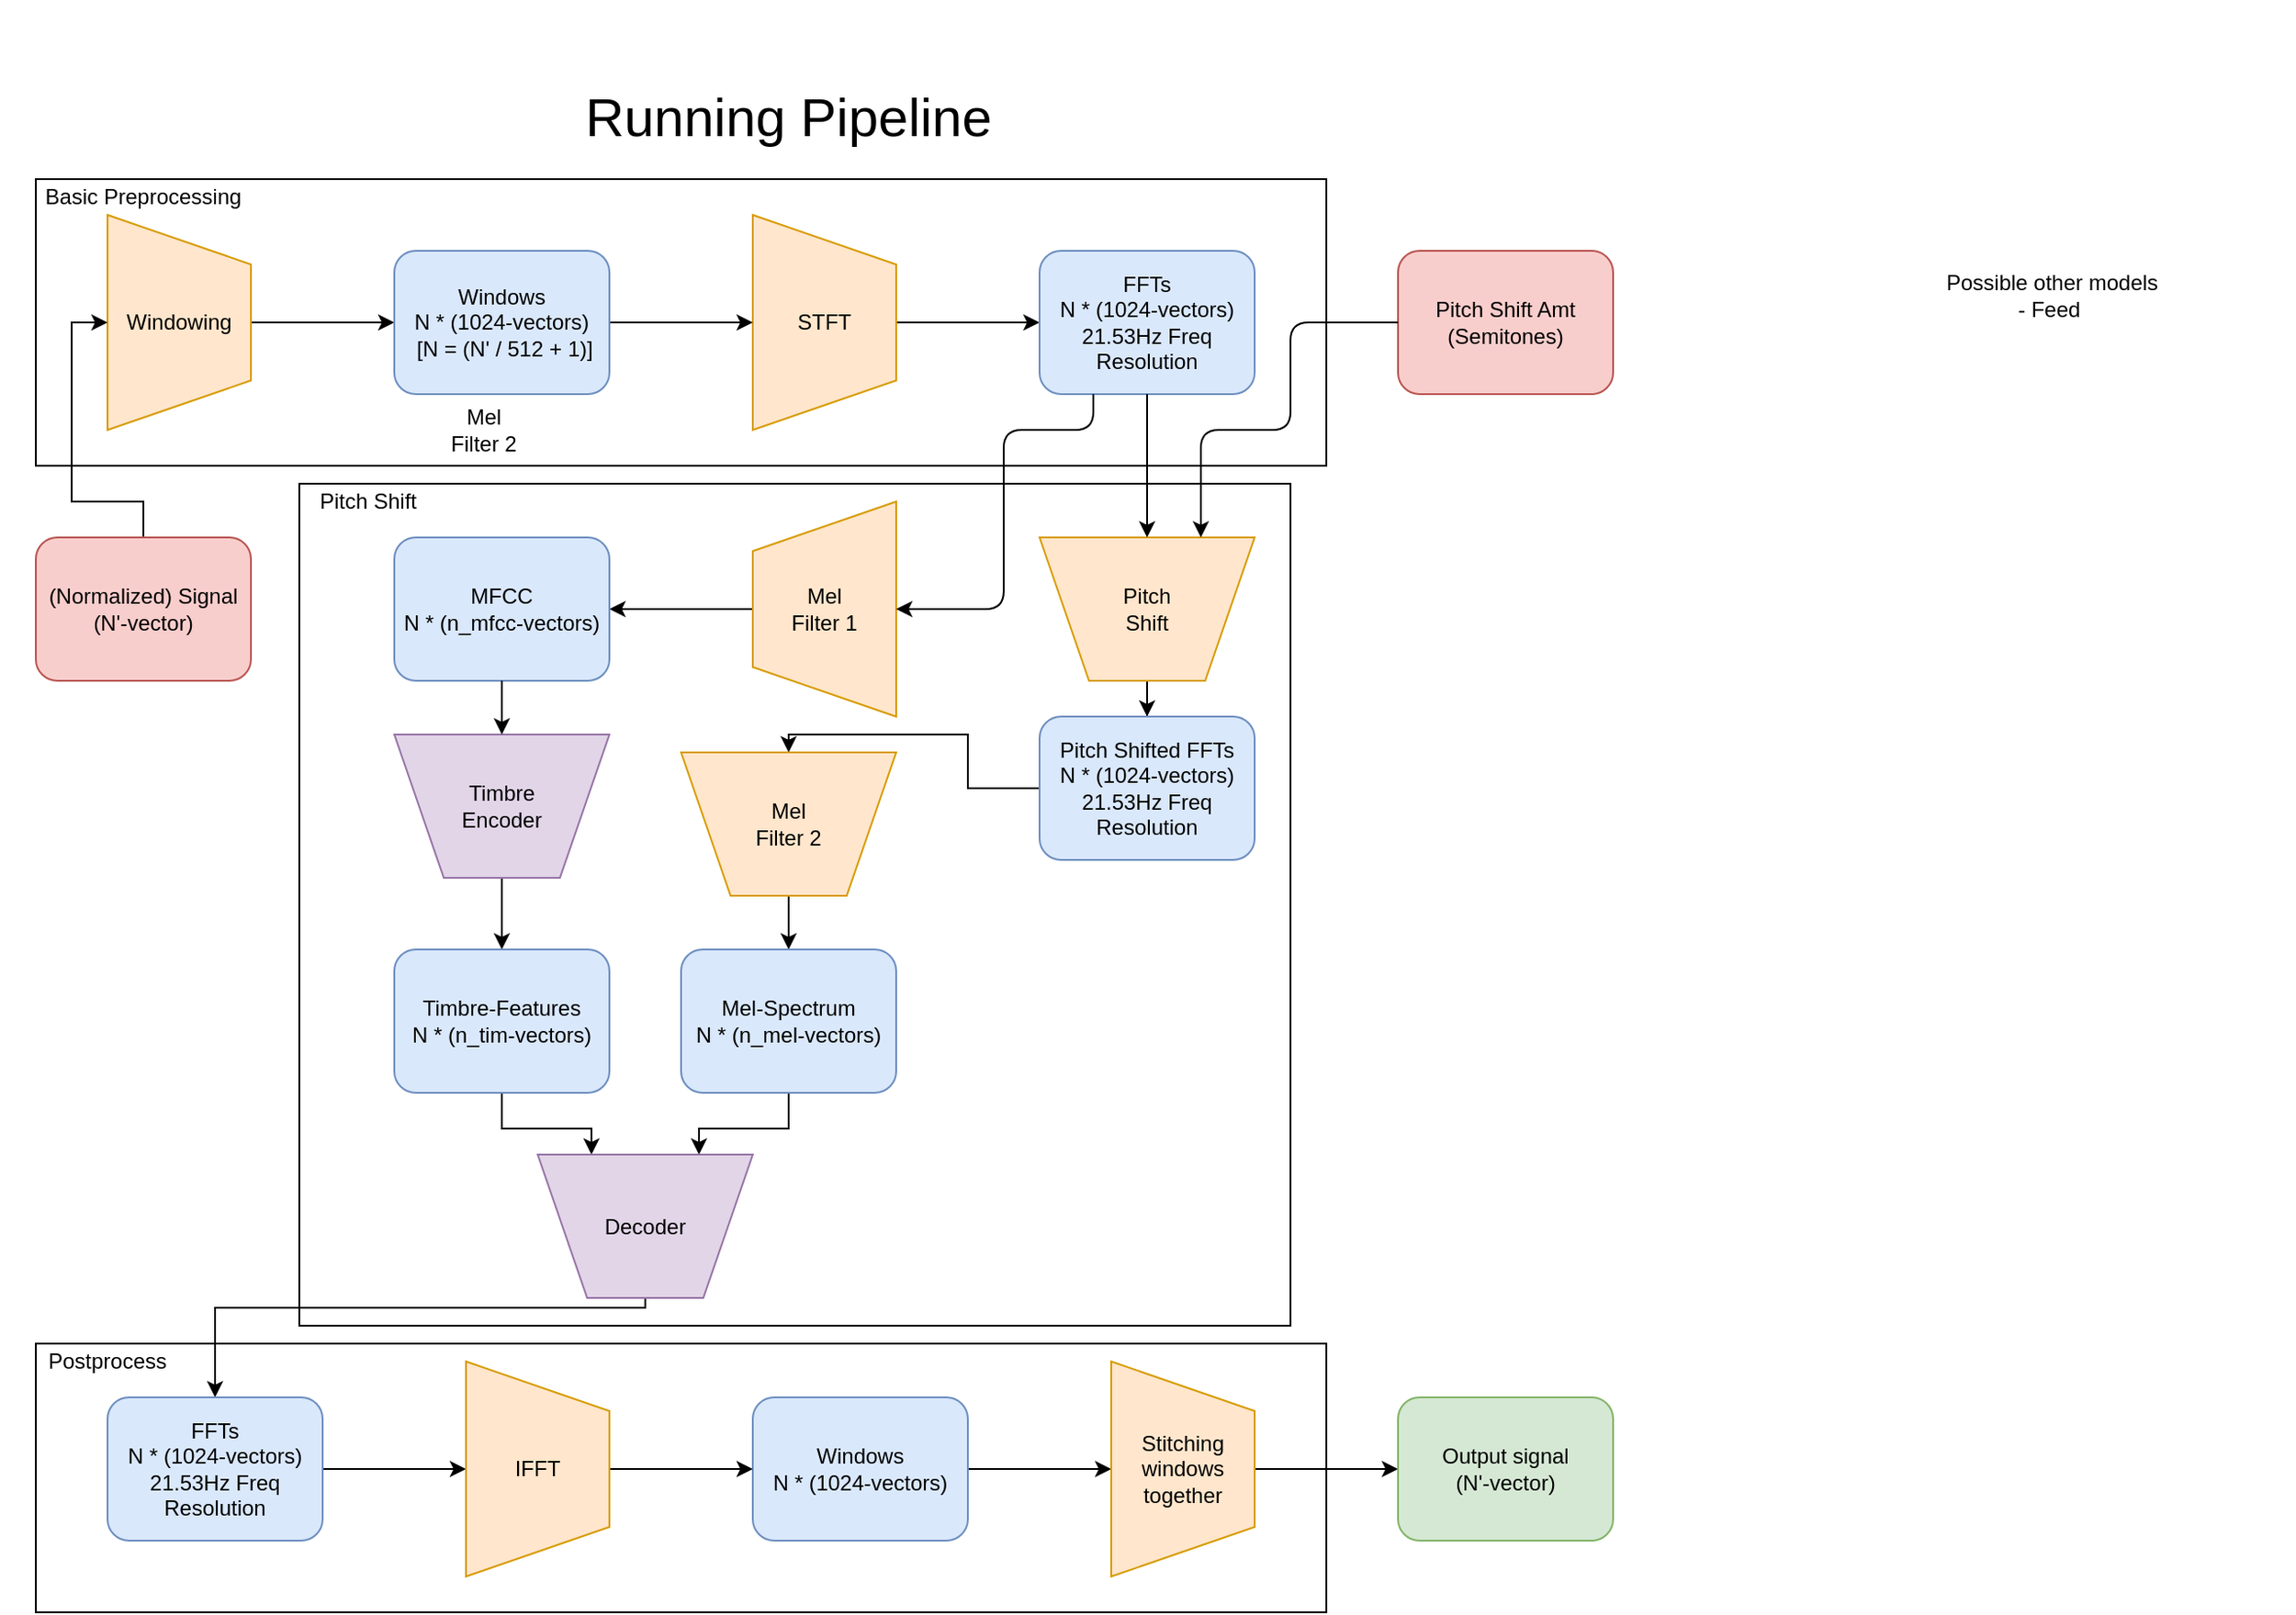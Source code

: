 <mxfile version="12.9.3" type="onedrive" pages="7"><diagram id="kNAvPNPQ--UVCtzQ3-qO" name="Modulation Pipeline"><mxGraphModel dx="2500" dy="2065" grid="1" gridSize="10" guides="1" tooltips="1" connect="1" arrows="1" fold="1" page="1" pageScale="1" pageWidth="827" pageHeight="1169" math="0" shadow="0"><root><mxCell id="0"/><mxCell id="1" parent="0"/><mxCell id="454IoTLWxlIvqgUTY5ZK-30" value="" style="rounded=0;whiteSpace=wrap;html=1;" parent="1" vertex="1"><mxGeometry x="-40" y="690" width="720" height="150" as="geometry"/></mxCell><mxCell id="454IoTLWxlIvqgUTY5ZK-26" value="" style="rounded=0;whiteSpace=wrap;html=1;" parent="1" vertex="1"><mxGeometry x="107" y="210" width="553" height="470" as="geometry"/></mxCell><mxCell id="Dopx088uXFvaTJlFYC4B-8" value="" style="rounded=0;whiteSpace=wrap;html=1;" parent="1" vertex="1"><mxGeometry x="-40" y="40" width="720" height="160" as="geometry"/></mxCell><mxCell id="454IoTLWxlIvqgUTY5ZK-15" style="edgeStyle=orthogonalEdgeStyle;rounded=0;orthogonalLoop=1;jettySize=auto;html=1;entryX=0;entryY=0.5;entryDx=0;entryDy=0;" parent="1" source="454IoTLWxlIvqgUTY5ZK-8" target="Dopx088uXFvaTJlFYC4B-5" edge="1"><mxGeometry relative="1" as="geometry"/></mxCell><mxCell id="454IoTLWxlIvqgUTY5ZK-8" value="" style="verticalLabelPosition=bottom;verticalAlign=top;html=1;shape=trapezoid;perimeter=trapezoidPerimeter;whiteSpace=wrap;size=0.23;arcSize=10;flipV=1;fillColor=#ffe6cc;strokeColor=#d79b00;rotation=-90;" parent="1" vertex="1"><mxGeometry x="340" y="80" width="120" height="80" as="geometry"/></mxCell><mxCell id="454IoTLWxlIvqgUTY5ZK-36" style="edgeStyle=orthogonalEdgeStyle;rounded=0;orthogonalLoop=1;jettySize=auto;html=1;entryX=0;entryY=0.5;entryDx=0;entryDy=0;" parent="1" source="454IoTLWxlIvqgUTY5ZK-4" target="Dopx088uXFvaTJlFYC4B-3" edge="1"><mxGeometry relative="1" as="geometry"/></mxCell><mxCell id="454IoTLWxlIvqgUTY5ZK-4" value="" style="verticalLabelPosition=bottom;verticalAlign=top;html=1;shape=trapezoid;perimeter=trapezoidPerimeter;whiteSpace=wrap;size=0.23;arcSize=10;flipV=1;fillColor=#ffe6cc;strokeColor=#d79b00;rotation=-90;" parent="1" vertex="1"><mxGeometry x="-20" y="80" width="120" height="80" as="geometry"/></mxCell><mxCell id="454IoTLWxlIvqgUTY5ZK-6" style="edgeStyle=orthogonalEdgeStyle;rounded=0;orthogonalLoop=1;jettySize=auto;html=1;entryX=0.5;entryY=0;entryDx=0;entryDy=0;" parent="1" source="Dopx088uXFvaTJlFYC4B-1" target="454IoTLWxlIvqgUTY5ZK-4" edge="1"><mxGeometry relative="1" as="geometry"><Array as="points"><mxPoint x="20" y="220"/><mxPoint x="-20" y="220"/><mxPoint x="-20" y="120"/></Array></mxGeometry></mxCell><mxCell id="Dopx088uXFvaTJlFYC4B-1" value="(Normalized) Signal &lt;br&gt;(N'-vector)" style="rounded=1;whiteSpace=wrap;html=1;fillColor=#f8cecc;strokeColor=#b85450;" parent="1" vertex="1"><mxGeometry x="-40" y="240" width="120" height="80" as="geometry"/></mxCell><mxCell id="454IoTLWxlIvqgUTY5ZK-9" style="edgeStyle=orthogonalEdgeStyle;rounded=0;orthogonalLoop=1;jettySize=auto;html=1;entryX=0.5;entryY=0;entryDx=0;entryDy=0;" parent="1" source="Dopx088uXFvaTJlFYC4B-3" target="454IoTLWxlIvqgUTY5ZK-8" edge="1"><mxGeometry relative="1" as="geometry"/></mxCell><mxCell id="Dopx088uXFvaTJlFYC4B-3" value="Windows&lt;br&gt;N * (1024-vectors)&lt;br&gt;&amp;nbsp;[N = (N' / 512 + 1)]" style="rounded=1;whiteSpace=wrap;html=1;fillColor=#dae8fc;strokeColor=#6c8ebf;" parent="1" vertex="1"><mxGeometry x="160" y="80" width="120" height="80" as="geometry"/></mxCell><mxCell id="Dopx088uXFvaTJlFYC4B-4" value="Windowing" style="text;html=1;strokeColor=none;fillColor=none;align=center;verticalAlign=middle;whiteSpace=wrap;rounded=0;" parent="1" vertex="1"><mxGeometry x="20" y="110" width="40" height="20" as="geometry"/></mxCell><mxCell id="Dopx088uXFvaTJlFYC4B-5" value="FFTs&lt;br&gt;N * (1024-vectors)&lt;br&gt;21.53Hz Freq Resolution" style="rounded=1;whiteSpace=wrap;html=1;fillColor=#dae8fc;strokeColor=#6c8ebf;" parent="1" vertex="1"><mxGeometry x="520" y="80" width="120" height="80" as="geometry"/></mxCell><mxCell id="Dopx088uXFvaTJlFYC4B-7" value="STFT" style="text;html=1;strokeColor=none;fillColor=none;align=center;verticalAlign=middle;whiteSpace=wrap;rounded=0;" parent="1" vertex="1"><mxGeometry x="380" y="110" width="40" height="20" as="geometry"/></mxCell><mxCell id="Dopx088uXFvaTJlFYC4B-9" value="Basic Preprocessing" style="text;html=1;strokeColor=none;fillColor=none;align=center;verticalAlign=middle;whiteSpace=wrap;rounded=0;" parent="1" vertex="1"><mxGeometry x="-40" y="40" width="120" height="20" as="geometry"/></mxCell><mxCell id="454IoTLWxlIvqgUTY5ZK-23" style="edgeStyle=orthogonalEdgeStyle;rounded=0;orthogonalLoop=1;jettySize=auto;html=1;entryX=0.5;entryY=0;entryDx=0;entryDy=0;" parent="1" source="Dopx088uXFvaTJlFYC4B-10" target="454IoTLWxlIvqgUTY5ZK-21" edge="1"><mxGeometry relative="1" as="geometry"/></mxCell><mxCell id="Dopx088uXFvaTJlFYC4B-10" value="Windows&lt;br&gt;N * (1024-vectors)" style="rounded=1;whiteSpace=wrap;html=1;fillColor=#dae8fc;strokeColor=#6c8ebf;" parent="1" vertex="1"><mxGeometry x="360" y="720" width="120" height="80" as="geometry"/></mxCell><mxCell id="454IoTLWxlIvqgUTY5ZK-41" style="edgeStyle=orthogonalEdgeStyle;rounded=0;orthogonalLoop=1;jettySize=auto;html=1;entryX=0.5;entryY=0;entryDx=0;entryDy=0;" parent="1" source="Dopx088uXFvaTJlFYC4B-12" target="Dopx088uXFvaTJlFYC4B-18" edge="1"><mxGeometry relative="1" as="geometry"/></mxCell><mxCell id="Dopx088uXFvaTJlFYC4B-12" value="" style="verticalLabelPosition=bottom;verticalAlign=top;html=1;shape=trapezoid;perimeter=trapezoidPerimeter;whiteSpace=wrap;size=0.23;arcSize=10;flipV=1;fillColor=#ffe6cc;strokeColor=#d79b00;" parent="1" vertex="1"><mxGeometry x="520" y="240" width="120" height="80" as="geometry"/></mxCell><mxCell id="Dopx088uXFvaTJlFYC4B-13" value="Pitch Shift" style="text;html=1;strokeColor=none;fillColor=none;align=center;verticalAlign=middle;whiteSpace=wrap;rounded=0;" parent="1" vertex="1"><mxGeometry x="560" y="270" width="40" height="20" as="geometry"/></mxCell><mxCell id="Dopx088uXFvaTJlFYC4B-14" value="Pitch Shift Amt (Semitones)" style="rounded=1;whiteSpace=wrap;html=1;fillColor=#f8cecc;strokeColor=#b85450;" parent="1" vertex="1"><mxGeometry x="720" y="80" width="120" height="80" as="geometry"/></mxCell><mxCell id="Dopx088uXFvaTJlFYC4B-15" value="" style="endArrow=classic;html=1;exitX=0;exitY=0.5;exitDx=0;exitDy=0;entryX=0.75;entryY=0;entryDx=0;entryDy=0;" parent="1" source="Dopx088uXFvaTJlFYC4B-14" target="Dopx088uXFvaTJlFYC4B-12" edge="1"><mxGeometry width="50" height="50" relative="1" as="geometry"><mxPoint x="430" y="330" as="sourcePoint"/><mxPoint x="480" y="280" as="targetPoint"/><Array as="points"><mxPoint x="660" y="120"/><mxPoint x="660" y="180"/><mxPoint x="610" y="180"/></Array></mxGeometry></mxCell><mxCell id="Dopx088uXFvaTJlFYC4B-16" value="" style="endArrow=classic;html=1;exitX=0.5;exitY=1;exitDx=0;exitDy=0;entryX=0.5;entryY=0;entryDx=0;entryDy=0;" parent="1" source="Dopx088uXFvaTJlFYC4B-5" target="Dopx088uXFvaTJlFYC4B-12" edge="1"><mxGeometry width="50" height="50" relative="1" as="geometry"><mxPoint x="690" y="250" as="sourcePoint"/><mxPoint x="580" y="220" as="targetPoint"/></mxGeometry></mxCell><mxCell id="454IoTLWxlIvqgUTY5ZK-12" style="edgeStyle=orthogonalEdgeStyle;rounded=0;orthogonalLoop=1;jettySize=auto;html=1;entryX=0.5;entryY=0;entryDx=0;entryDy=0;" parent="1" source="Dopx088uXFvaTJlFYC4B-18" target="Dopx088uXFvaTJlFYC4B-22" edge="1"><mxGeometry relative="1" as="geometry"><Array as="points"><mxPoint x="480" y="380"/><mxPoint x="480" y="350"/><mxPoint x="380" y="350"/></Array></mxGeometry></mxCell><mxCell id="Dopx088uXFvaTJlFYC4B-18" value="Pitch Shifted FFTs&lt;br&gt;N * (1024-vectors)&lt;br&gt;21.53Hz Freq Resolution" style="rounded=1;whiteSpace=wrap;html=1;fillColor=#dae8fc;strokeColor=#6c8ebf;" parent="1" vertex="1"><mxGeometry x="520" y="340" width="120" height="80" as="geometry"/></mxCell><mxCell id="454IoTLWxlIvqgUTY5ZK-29" style="edgeStyle=orthogonalEdgeStyle;rounded=0;orthogonalLoop=1;jettySize=auto;html=1;entryX=1;entryY=0.5;entryDx=0;entryDy=0;" parent="1" source="Dopx088uXFvaTJlFYC4B-20" target="Dopx088uXFvaTJlFYC4B-26" edge="1"><mxGeometry relative="1" as="geometry"/></mxCell><mxCell id="Dopx088uXFvaTJlFYC4B-20" value="" style="verticalLabelPosition=bottom;verticalAlign=top;html=1;shape=trapezoid;perimeter=trapezoidPerimeter;whiteSpace=wrap;size=0.23;arcSize=10;flipV=1;fillColor=#ffe6cc;strokeColor=#d79b00;rotation=90;" parent="1" vertex="1"><mxGeometry x="340" y="240" width="120" height="80" as="geometry"/></mxCell><mxCell id="Dopx088uXFvaTJlFYC4B-21" value="Mel Filter 1" style="text;html=1;strokeColor=none;fillColor=none;align=center;verticalAlign=middle;whiteSpace=wrap;rounded=0;" parent="1" vertex="1"><mxGeometry x="380" y="270" width="40" height="20" as="geometry"/></mxCell><mxCell id="Dopx088uXFvaTJlFYC4B-39" style="edgeStyle=orthogonalEdgeStyle;rounded=0;orthogonalLoop=1;jettySize=auto;html=1;" parent="1" source="Dopx088uXFvaTJlFYC4B-22" target="Dopx088uXFvaTJlFYC4B-27" edge="1"><mxGeometry relative="1" as="geometry"/></mxCell><mxCell id="Dopx088uXFvaTJlFYC4B-22" value="" style="verticalLabelPosition=bottom;verticalAlign=top;html=1;shape=trapezoid;perimeter=trapezoidPerimeter;whiteSpace=wrap;size=0.23;arcSize=10;flipV=1;fillColor=#ffe6cc;strokeColor=#d79b00;rotation=0;" parent="1" vertex="1"><mxGeometry x="320" y="360" width="120" height="80" as="geometry"/></mxCell><mxCell id="Dopx088uXFvaTJlFYC4B-23" value="Mel Filter 2" style="text;html=1;strokeColor=none;fillColor=none;align=center;verticalAlign=middle;whiteSpace=wrap;rounded=0;" parent="1" vertex="1"><mxGeometry x="360" y="390" width="40" height="20" as="geometry"/></mxCell><mxCell id="Dopx088uXFvaTJlFYC4B-24" value="" style="endArrow=classic;html=1;exitX=0.25;exitY=1;exitDx=0;exitDy=0;entryX=0.5;entryY=0;entryDx=0;entryDy=0;" parent="1" source="Dopx088uXFvaTJlFYC4B-5" target="Dopx088uXFvaTJlFYC4B-20" edge="1"><mxGeometry width="50" height="50" relative="1" as="geometry"><mxPoint x="430" y="430" as="sourcePoint"/><mxPoint x="480" y="380" as="targetPoint"/><Array as="points"><mxPoint x="550" y="180"/><mxPoint x="500" y="180"/><mxPoint x="500" y="280"/></Array></mxGeometry></mxCell><mxCell id="Dopx088uXFvaTJlFYC4B-26" value="MFCC&lt;br&gt;N * (n_mfcc-vectors)" style="rounded=1;whiteSpace=wrap;html=1;fillColor=#dae8fc;strokeColor=#6c8ebf;" parent="1" vertex="1"><mxGeometry x="160" y="240" width="120" height="80" as="geometry"/></mxCell><mxCell id="454IoTLWxlIvqgUTY5ZK-2" style="edgeStyle=orthogonalEdgeStyle;rounded=0;orthogonalLoop=1;jettySize=auto;html=1;entryX=0.75;entryY=0;entryDx=0;entryDy=0;" parent="1" source="Dopx088uXFvaTJlFYC4B-27" target="Dopx088uXFvaTJlFYC4B-36" edge="1"><mxGeometry relative="1" as="geometry"/></mxCell><mxCell id="Dopx088uXFvaTJlFYC4B-27" value="Mel-Spectrum&lt;br&gt;N * (n_mel-vectors)" style="rounded=1;whiteSpace=wrap;html=1;fillColor=#dae8fc;strokeColor=#6c8ebf;" parent="1" vertex="1"><mxGeometry x="320" y="470" width="120" height="80" as="geometry"/></mxCell><mxCell id="Dopx088uXFvaTJlFYC4B-38" style="edgeStyle=orthogonalEdgeStyle;rounded=0;orthogonalLoop=1;jettySize=auto;html=1;entryX=0.5;entryY=0;entryDx=0;entryDy=0;" parent="1" source="Dopx088uXFvaTJlFYC4B-29" target="Dopx088uXFvaTJlFYC4B-35" edge="1"><mxGeometry relative="1" as="geometry"/></mxCell><mxCell id="Dopx088uXFvaTJlFYC4B-29" value="" style="verticalLabelPosition=bottom;verticalAlign=top;html=1;shape=trapezoid;perimeter=trapezoidPerimeter;whiteSpace=wrap;size=0.23;arcSize=10;flipV=1;fillColor=#e1d5e7;strokeColor=#9673a6;rotation=0;" parent="1" vertex="1"><mxGeometry x="160" y="350" width="120" height="80" as="geometry"/></mxCell><mxCell id="Dopx088uXFvaTJlFYC4B-30" value="Timbre Encoder" style="text;html=1;strokeColor=none;fillColor=none;align=center;verticalAlign=middle;whiteSpace=wrap;rounded=0;" parent="1" vertex="1"><mxGeometry x="200" y="380" width="40" height="20" as="geometry"/></mxCell><mxCell id="Dopx088uXFvaTJlFYC4B-34" value="" style="endArrow=classic;html=1;exitX=0.5;exitY=1;exitDx=0;exitDy=0;entryX=0.5;entryY=0;entryDx=0;entryDy=0;" parent="1" source="Dopx088uXFvaTJlFYC4B-26" target="Dopx088uXFvaTJlFYC4B-29" edge="1"><mxGeometry width="50" height="50" relative="1" as="geometry"><mxPoint x="430" y="430" as="sourcePoint"/><mxPoint x="480" y="380" as="targetPoint"/></mxGeometry></mxCell><mxCell id="454IoTLWxlIvqgUTY5ZK-3" style="edgeStyle=orthogonalEdgeStyle;rounded=0;orthogonalLoop=1;jettySize=auto;html=1;entryX=0.25;entryY=0;entryDx=0;entryDy=0;" parent="1" source="Dopx088uXFvaTJlFYC4B-35" target="Dopx088uXFvaTJlFYC4B-36" edge="1"><mxGeometry relative="1" as="geometry"/></mxCell><mxCell id="Dopx088uXFvaTJlFYC4B-35" value="Timbre-Features&lt;br&gt;N * (n_tim-vectors)" style="rounded=1;whiteSpace=wrap;html=1;fillColor=#dae8fc;strokeColor=#6c8ebf;" parent="1" vertex="1"><mxGeometry x="160" y="470" width="120" height="80" as="geometry"/></mxCell><mxCell id="454IoTLWxlIvqgUTY5ZK-34" style="edgeStyle=orthogonalEdgeStyle;rounded=0;orthogonalLoop=1;jettySize=auto;html=1;exitX=0.5;exitY=1;exitDx=0;exitDy=0;" parent="1" source="Dopx088uXFvaTJlFYC4B-36" target="454IoTLWxlIvqgUTY5ZK-13" edge="1"><mxGeometry relative="1" as="geometry"><Array as="points"><mxPoint x="60" y="670"/></Array></mxGeometry></mxCell><mxCell id="Dopx088uXFvaTJlFYC4B-36" value="" style="verticalLabelPosition=bottom;verticalAlign=top;html=1;shape=trapezoid;perimeter=trapezoidPerimeter;whiteSpace=wrap;size=0.23;arcSize=10;flipV=1;fillColor=#e1d5e7;strokeColor=#9673a6;rotation=0;" parent="1" vertex="1"><mxGeometry x="240" y="584.5" width="120" height="80" as="geometry"/></mxCell><mxCell id="Dopx088uXFvaTJlFYC4B-37" value="Decoder" style="text;html=1;strokeColor=none;fillColor=none;align=center;verticalAlign=middle;whiteSpace=wrap;rounded=0;" parent="1" vertex="1"><mxGeometry x="280" y="614.5" width="40" height="20" as="geometry"/></mxCell><mxCell id="454IoTLWxlIvqgUTY5ZK-5" value="Mel Filter 2" style="text;html=1;strokeColor=none;fillColor=none;align=center;verticalAlign=middle;whiteSpace=wrap;rounded=0;" parent="1" vertex="1"><mxGeometry x="190" y="170" width="40" height="20" as="geometry"/></mxCell><mxCell id="454IoTLWxlIvqgUTY5ZK-18" style="edgeStyle=orthogonalEdgeStyle;rounded=0;orthogonalLoop=1;jettySize=auto;html=1;entryX=0.5;entryY=0;entryDx=0;entryDy=0;" parent="1" source="454IoTLWxlIvqgUTY5ZK-13" target="454IoTLWxlIvqgUTY5ZK-16" edge="1"><mxGeometry relative="1" as="geometry"/></mxCell><mxCell id="454IoTLWxlIvqgUTY5ZK-13" value="FFTs&lt;br&gt;N * (1024-vectors)&lt;br&gt;21.53Hz Freq Resolution" style="rounded=1;whiteSpace=wrap;html=1;fillColor=#dae8fc;strokeColor=#6c8ebf;" parent="1" vertex="1"><mxGeometry y="720" width="120" height="80" as="geometry"/></mxCell><mxCell id="454IoTLWxlIvqgUTY5ZK-19" style="edgeStyle=orthogonalEdgeStyle;rounded=0;orthogonalLoop=1;jettySize=auto;html=1;entryX=0;entryY=0.5;entryDx=0;entryDy=0;exitX=0.5;exitY=1;exitDx=0;exitDy=0;" parent="1" source="454IoTLWxlIvqgUTY5ZK-16" target="Dopx088uXFvaTJlFYC4B-10" edge="1"><mxGeometry relative="1" as="geometry"/></mxCell><mxCell id="454IoTLWxlIvqgUTY5ZK-16" value="" style="verticalLabelPosition=bottom;verticalAlign=top;html=1;shape=trapezoid;perimeter=trapezoidPerimeter;whiteSpace=wrap;size=0.23;arcSize=10;flipV=1;fillColor=#ffe6cc;strokeColor=#d79b00;rotation=-90;" parent="1" vertex="1"><mxGeometry x="180" y="720" width="120" height="80" as="geometry"/></mxCell><mxCell id="454IoTLWxlIvqgUTY5ZK-17" value="IFFT" style="text;html=1;strokeColor=none;fillColor=none;align=center;verticalAlign=middle;whiteSpace=wrap;rounded=0;" parent="1" vertex="1"><mxGeometry x="220" y="750" width="40" height="20" as="geometry"/></mxCell><mxCell id="454IoTLWxlIvqgUTY5ZK-25" style="edgeStyle=orthogonalEdgeStyle;rounded=0;orthogonalLoop=1;jettySize=auto;html=1;entryX=0;entryY=0.5;entryDx=0;entryDy=0;" parent="1" source="454IoTLWxlIvqgUTY5ZK-21" target="454IoTLWxlIvqgUTY5ZK-24" edge="1"><mxGeometry relative="1" as="geometry"/></mxCell><mxCell id="454IoTLWxlIvqgUTY5ZK-21" value="" style="verticalLabelPosition=bottom;verticalAlign=top;html=1;shape=trapezoid;perimeter=trapezoidPerimeter;whiteSpace=wrap;size=0.23;arcSize=10;flipV=1;fillColor=#ffe6cc;strokeColor=#d79b00;rotation=-90;" parent="1" vertex="1"><mxGeometry x="540" y="720" width="120" height="80" as="geometry"/></mxCell><mxCell id="454IoTLWxlIvqgUTY5ZK-22" value="Stitching windows together" style="text;html=1;strokeColor=none;fillColor=none;align=center;verticalAlign=middle;whiteSpace=wrap;rounded=0;" parent="1" vertex="1"><mxGeometry x="580" y="750" width="40" height="20" as="geometry"/></mxCell><mxCell id="454IoTLWxlIvqgUTY5ZK-24" value="Output signal &lt;br&gt;(N'-vector)" style="rounded=1;whiteSpace=wrap;html=1;fillColor=#d5e8d4;strokeColor=#82b366;" parent="1" vertex="1"><mxGeometry x="720" y="720" width="120" height="80" as="geometry"/></mxCell><mxCell id="454IoTLWxlIvqgUTY5ZK-31" value="Postprocess" style="text;html=1;strokeColor=none;fillColor=none;align=center;verticalAlign=middle;whiteSpace=wrap;rounded=0;" parent="1" vertex="1"><mxGeometry x="-60" y="690" width="120" height="20" as="geometry"/></mxCell><mxCell id="454IoTLWxlIvqgUTY5ZK-37" value="Pitch Shift" style="text;html=1;strokeColor=none;fillColor=none;align=center;verticalAlign=middle;whiteSpace=wrap;rounded=0;" parent="1" vertex="1"><mxGeometry x="107" y="210" width="77" height="20" as="geometry"/></mxCell><mxCell id="uto4CpPSuO-bFjyYkLuT-1" value="&lt;font style=&quot;font-size: 30px&quot;&gt;Running Pipeline&lt;/font&gt;" style="text;html=1;strokeColor=none;fillColor=none;align=center;verticalAlign=middle;whiteSpace=wrap;rounded=0;" parent="1" vertex="1"><mxGeometry x="207" y="-60" width="346" height="130" as="geometry"/></mxCell><mxCell id="gR38i0J2uFwbAHnF7Sv9-1" value="Possible other models&lt;br&gt;- Feed&amp;nbsp;" style="text;html=1;strokeColor=none;fillColor=none;align=center;verticalAlign=middle;whiteSpace=wrap;rounded=0;" parent="1" vertex="1"><mxGeometry x="950" y="50" width="270" height="110" as="geometry"/></mxCell></root></mxGraphModel></diagram><diagram id="X_T_vMhU7oK9XECpikOR" name="Timbre-Enc Training"><mxGraphModel dx="1673" dy="896" grid="1" gridSize="10" guides="1" tooltips="1" connect="1" arrows="1" fold="1" page="1" pageScale="1" pageWidth="827" pageHeight="1169" math="0" shadow="0"><root><mxCell id="M-IBspAuI2FjmhuFRpPP-0"/><mxCell id="M-IBspAuI2FjmhuFRpPP-1" parent="M-IBspAuI2FjmhuFRpPP-0"/><mxCell id="Olya2yZeKBHX6I1oQC_B-6" value="" style="rounded=0;whiteSpace=wrap;html=1;" parent="M-IBspAuI2FjmhuFRpPP-1" vertex="1"><mxGeometry x="245" y="200" width="330" height="130" as="geometry"/></mxCell><mxCell id="pbNopCFfZ08_QBX7KMQ9-10" value="" style="rounded=0;whiteSpace=wrap;html=1;" parent="M-IBspAuI2FjmhuFRpPP-1" vertex="1"><mxGeometry x="125" y="340" width="450" height="360" as="geometry"/></mxCell><mxCell id="Lm272M0fJxsVDoj8kKXn-0" value="MFCC&lt;br&gt;n_mfcc-vector" style="rounded=1;whiteSpace=wrap;html=1;fillColor=#f8cecc;strokeColor=#b85450;" parent="M-IBspAuI2FjmhuFRpPP-1" vertex="1"><mxGeometry x="285" y="230" width="120" height="80" as="geometry"/></mxCell><mxCell id="Lm272M0fJxsVDoj8kKXn-3" value="" style="endArrow=classic;html=1;exitX=0.5;exitY=1;exitDx=0;exitDy=0;entryX=0.5;entryY=0;entryDx=0;entryDy=0;" parent="M-IBspAuI2FjmhuFRpPP-1" source="Lm272M0fJxsVDoj8kKXn-0" edge="1"><mxGeometry width="50" height="50" relative="1" as="geometry"><mxPoint x="555" y="440" as="sourcePoint"/><mxPoint x="345" y="360" as="targetPoint"/></mxGeometry></mxCell><mxCell id="Lm272M0fJxsVDoj8kKXn-4" value="Timbre-Features&lt;br&gt;N * (n_tim-vectors)" style="rounded=1;whiteSpace=wrap;html=1;fillColor=#d5e8d4;strokeColor=#82b366;" parent="M-IBspAuI2FjmhuFRpPP-1" vertex="1"><mxGeometry x="140" y="720" width="120" height="80" as="geometry"/></mxCell><mxCell id="8by-nAq-qCB9ifDQs0iO-0" value="&lt;span style=&quot;font-size: 30px&quot;&gt;Timbre Encoder Training Pipeline&lt;/span&gt;" style="text;html=1;strokeColor=none;fillColor=none;align=center;verticalAlign=middle;whiteSpace=wrap;rounded=0;" parent="M-IBspAuI2FjmhuFRpPP-1" vertex="1"><mxGeometry x="120" y="90" width="450" height="130" as="geometry"/></mxCell><mxCell id="Lx9ibsX74ZzH51H7eysQ-2" style="edgeStyle=orthogonalEdgeStyle;rounded=0;orthogonalLoop=1;jettySize=auto;html=1;" parent="M-IBspAuI2FjmhuFRpPP-1" source="pbNopCFfZ08_QBX7KMQ9-8" target="Lx9ibsX74ZzH51H7eysQ-1" edge="1"><mxGeometry relative="1" as="geometry"/></mxCell><mxCell id="pbNopCFfZ08_QBX7KMQ9-8" value="Input layer&lt;br&gt;n_mfcc -&amp;gt; n_mfcc" style="rounded=0;whiteSpace=wrap;html=1;fillColor=#e1d5e7;strokeColor=#9673a6;" parent="M-IBspAuI2FjmhuFRpPP-1" vertex="1"><mxGeometry x="285" y="360" width="120" height="60" as="geometry"/></mxCell><mxCell id="Lx9ibsX74ZzH51H7eysQ-0" value="Neural Network" style="text;html=1;strokeColor=none;fillColor=none;align=center;verticalAlign=middle;whiteSpace=wrap;rounded=0;" parent="M-IBspAuI2FjmhuFRpPP-1" vertex="1"><mxGeometry x="125" y="340" width="120" height="20" as="geometry"/></mxCell><mxCell id="Lx9ibsX74ZzH51H7eysQ-4" style="edgeStyle=orthogonalEdgeStyle;rounded=0;orthogonalLoop=1;jettySize=auto;html=1;entryX=0.5;entryY=0;entryDx=0;entryDy=0;" parent="M-IBspAuI2FjmhuFRpPP-1" source="Lx9ibsX74ZzH51H7eysQ-1" target="Lx9ibsX74ZzH51H7eysQ-3" edge="1"><mxGeometry relative="1" as="geometry"/></mxCell><mxCell id="Lx9ibsX74ZzH51H7eysQ-1" value="n_mfcc -&amp;gt; n_hid" style="rounded=0;whiteSpace=wrap;html=1;fillColor=#e1d5e7;strokeColor=#9673a6;" parent="M-IBspAuI2FjmhuFRpPP-1" vertex="1"><mxGeometry x="285" y="450" width="120" height="60" as="geometry"/></mxCell><mxCell id="Lx9ibsX74ZzH51H7eysQ-6" style="edgeStyle=orthogonalEdgeStyle;rounded=0;orthogonalLoop=1;jettySize=auto;html=1;" parent="M-IBspAuI2FjmhuFRpPP-1" source="Lx9ibsX74ZzH51H7eysQ-3" target="Lx9ibsX74ZzH51H7eysQ-5" edge="1"><mxGeometry relative="1" as="geometry"/></mxCell><mxCell id="Lx9ibsX74ZzH51H7eysQ-3" value="n_hid -&amp;gt; n_timb" style="rounded=0;whiteSpace=wrap;html=1;fillColor=#e1d5e7;strokeColor=#9673a6;" parent="M-IBspAuI2FjmhuFRpPP-1" vertex="1"><mxGeometry x="285" y="540" width="120" height="60" as="geometry"/></mxCell><mxCell id="Lx9ibsX74ZzH51H7eysQ-7" style="edgeStyle=orthogonalEdgeStyle;rounded=0;orthogonalLoop=1;jettySize=auto;html=1;entryX=0.5;entryY=0;entryDx=0;entryDy=0;" parent="M-IBspAuI2FjmhuFRpPP-1" source="Lx9ibsX74ZzH51H7eysQ-5" target="Lm272M0fJxsVDoj8kKXn-4" edge="1"><mxGeometry relative="1" as="geometry"/></mxCell><mxCell id="XNvTZN68zw3gbdctUHFH-0" style="edgeStyle=orthogonalEdgeStyle;rounded=0;orthogonalLoop=1;jettySize=auto;html=1;entryX=0;entryY=0.5;entryDx=0;entryDy=0;" edge="1" parent="M-IBspAuI2FjmhuFRpPP-1" source="Lx9ibsX74ZzH51H7eysQ-5" target="Olya2yZeKBHX6I1oQC_B-3"><mxGeometry relative="1" as="geometry"/></mxCell><mxCell id="Lx9ibsX74ZzH51H7eysQ-5" value="n_timb -&amp;gt; n_vowels" style="rounded=0;whiteSpace=wrap;html=1;fillColor=#e1d5e7;strokeColor=#9673a6;" parent="M-IBspAuI2FjmhuFRpPP-1" vertex="1"><mxGeometry x="285" y="630" width="120" height="60" as="geometry"/></mxCell><mxCell id="Olya2yZeKBHX6I1oQC_B-4" style="edgeStyle=orthogonalEdgeStyle;rounded=0;orthogonalLoop=1;jettySize=auto;html=1;entryX=0.5;entryY=0;entryDx=0;entryDy=0;" parent="M-IBspAuI2FjmhuFRpPP-1" source="Olya2yZeKBHX6I1oQC_B-0" target="Olya2yZeKBHX6I1oQC_B-3" edge="1"><mxGeometry relative="1" as="geometry"/></mxCell><mxCell id="Olya2yZeKBHX6I1oQC_B-0" value="Label: vowelIdx" style="rounded=1;whiteSpace=wrap;html=1;fillColor=#f8cecc;strokeColor=#b85450;" parent="M-IBspAuI2FjmhuFRpPP-1" vertex="1"><mxGeometry x="435" y="230" width="120" height="80" as="geometry"/></mxCell><mxCell id="Olya2yZeKBHX6I1oQC_B-3" value="Loss Function" style="rounded=0;whiteSpace=wrap;html=1;fillColor=#ffe6cc;strokeColor=#d79b00;" parent="M-IBspAuI2FjmhuFRpPP-1" vertex="1"><mxGeometry x="435" y="630" width="120" height="60" as="geometry"/></mxCell><mxCell id="Olya2yZeKBHX6I1oQC_B-7" value="Input" style="text;html=1;strokeColor=none;fillColor=none;align=center;verticalAlign=middle;whiteSpace=wrap;rounded=0;" parent="M-IBspAuI2FjmhuFRpPP-1" vertex="1"><mxGeometry x="245" y="200" width="50" height="20" as="geometry"/></mxCell></root></mxGraphModel></diagram><diagram name="Timbre VAE Training Pipeline" id="M95QdVb-wiQi_djx9pkX"><mxGraphModel dx="1422" dy="762" grid="1" gridSize="10" guides="1" tooltips="1" connect="1" arrows="1" fold="1" page="1" pageScale="1" pageWidth="827" pageHeight="1169" math="0" shadow="0"><root><mxCell id="0ipxTnre6bBHWG0q1NWs-0"/><mxCell id="0ipxTnre6bBHWG0q1NWs-1" parent="0ipxTnre6bBHWG0q1NWs-0"/><mxCell id="0ipxTnre6bBHWG0q1NWs-33" value="" style="rounded=0;whiteSpace=wrap;html=1;" vertex="1" parent="0ipxTnre6bBHWG0q1NWs-1"><mxGeometry x="160" y="630" width="415" height="180" as="geometry"/></mxCell><mxCell id="0ipxTnre6bBHWG0q1NWs-2" value="" style="rounded=0;whiteSpace=wrap;html=1;" vertex="1" parent="0ipxTnre6bBHWG0q1NWs-1"><mxGeometry x="245" y="200" width="330" height="130" as="geometry"/></mxCell><mxCell id="0ipxTnre6bBHWG0q1NWs-3" value="" style="rounded=0;whiteSpace=wrap;html=1;" vertex="1" parent="0ipxTnre6bBHWG0q1NWs-1"><mxGeometry x="160" y="340" width="415" height="280" as="geometry"/></mxCell><mxCell id="0ipxTnre6bBHWG0q1NWs-4" value="MFCC&lt;br&gt;n_mfcc-vector" style="rounded=1;whiteSpace=wrap;html=1;fillColor=#f8cecc;strokeColor=#b85450;" vertex="1" parent="0ipxTnre6bBHWG0q1NWs-1"><mxGeometry x="285" y="230" width="120" height="80" as="geometry"/></mxCell><mxCell id="0ipxTnre6bBHWG0q1NWs-5" value="" style="endArrow=classic;html=1;exitX=0.5;exitY=1;exitDx=0;exitDy=0;entryX=0.5;entryY=0;entryDx=0;entryDy=0;" edge="1" parent="0ipxTnre6bBHWG0q1NWs-1" source="0ipxTnre6bBHWG0q1NWs-4"><mxGeometry width="50" height="50" relative="1" as="geometry"><mxPoint x="555" y="440" as="sourcePoint"/><mxPoint x="345" y="360" as="targetPoint"/></mxGeometry></mxCell><mxCell id="0ipxTnre6bBHWG0q1NWs-6" value="Timbre-Features&lt;br&gt;N * (n_tim-vectors)" style="rounded=1;whiteSpace=wrap;html=1;fillColor=#d5e8d4;strokeColor=#82b366;" vertex="1" parent="0ipxTnre6bBHWG0q1NWs-1"><mxGeometry x="10" y="570" width="120" height="80" as="geometry"/></mxCell><mxCell id="0ipxTnre6bBHWG0q1NWs-7" value="&lt;span style=&quot;font-size: 30px&quot;&gt;TimbreVAE Training Pipeline&lt;/span&gt;" style="text;html=1;strokeColor=none;fillColor=none;align=center;verticalAlign=middle;whiteSpace=wrap;rounded=0;" vertex="1" parent="0ipxTnre6bBHWG0q1NWs-1"><mxGeometry x="120" y="90" width="450" height="130" as="geometry"/></mxCell><mxCell id="0ipxTnre6bBHWG0q1NWs-8" style="edgeStyle=orthogonalEdgeStyle;rounded=0;orthogonalLoop=1;jettySize=auto;html=1;" edge="1" parent="0ipxTnre6bBHWG0q1NWs-1" source="0ipxTnre6bBHWG0q1NWs-9" target="0ipxTnre6bBHWG0q1NWs-12"><mxGeometry relative="1" as="geometry"/></mxCell><mxCell id="0ipxTnre6bBHWG0q1NWs-26" style="edgeStyle=orthogonalEdgeStyle;rounded=0;orthogonalLoop=1;jettySize=auto;html=1;entryX=0.5;entryY=0;entryDx=0;entryDy=0;" edge="1" parent="0ipxTnre6bBHWG0q1NWs-1" source="0ipxTnre6bBHWG0q1NWs-9" target="0ipxTnre6bBHWG0q1NWs-25"><mxGeometry relative="1" as="geometry"/></mxCell><mxCell id="0ipxTnre6bBHWG0q1NWs-9" value="Input layer:&lt;br&gt;n_mfcc -&amp;gt; n_hid" style="rounded=0;whiteSpace=wrap;html=1;fillColor=#e1d5e7;strokeColor=#9673a6;" vertex="1" parent="0ipxTnre6bBHWG0q1NWs-1"><mxGeometry x="285" y="360" width="120" height="60" as="geometry"/></mxCell><mxCell id="0ipxTnre6bBHWG0q1NWs-10" value="Encoder" style="text;html=1;strokeColor=none;fillColor=none;align=center;verticalAlign=middle;whiteSpace=wrap;rounded=0;" vertex="1" parent="0ipxTnre6bBHWG0q1NWs-1"><mxGeometry x="140" y="340" width="120" height="20" as="geometry"/></mxCell><mxCell id="0ipxTnre6bBHWG0q1NWs-11" style="edgeStyle=orthogonalEdgeStyle;rounded=0;orthogonalLoop=1;jettySize=auto;html=1;entryX=0.5;entryY=0;entryDx=0;entryDy=0;" edge="1" parent="0ipxTnre6bBHWG0q1NWs-1" source="0ipxTnre6bBHWG0q1NWs-12" target="0ipxTnre6bBHWG0q1NWs-14"><mxGeometry relative="1" as="geometry"/></mxCell><mxCell id="0ipxTnre6bBHWG0q1NWs-12" value="mu&lt;br&gt;n_hid -&amp;gt; n_timb" style="rounded=0;whiteSpace=wrap;html=1;fillColor=#e1d5e7;strokeColor=#9673a6;" vertex="1" parent="0ipxTnre6bBHWG0q1NWs-1"><mxGeometry x="210" y="450" width="120" height="60" as="geometry"/></mxCell><mxCell id="0ipxTnre6bBHWG0q1NWs-13" style="edgeStyle=orthogonalEdgeStyle;rounded=0;orthogonalLoop=1;jettySize=auto;html=1;" edge="1" parent="0ipxTnre6bBHWG0q1NWs-1" target="0ipxTnre6bBHWG0q1NWs-17"><mxGeometry relative="1" as="geometry"><mxPoint x="345" y="700" as="sourcePoint"/></mxGeometry></mxCell><mxCell id="0ipxTnre6bBHWG0q1NWs-30" style="edgeStyle=orthogonalEdgeStyle;rounded=0;orthogonalLoop=1;jettySize=auto;html=1;entryX=0.5;entryY=0;entryDx=0;entryDy=0;" edge="1" parent="0ipxTnre6bBHWG0q1NWs-1" source="0ipxTnre6bBHWG0q1NWs-14" target="0ipxTnre6bBHWG0q1NWs-29"><mxGeometry relative="1" as="geometry"/></mxCell><mxCell id="0ipxTnre6bBHWG0q1NWs-14" value="n_hid -&amp;gt;&amp;nbsp;n_timb" style="rounded=0;whiteSpace=wrap;html=1;fillColor=#e1d5e7;strokeColor=#9673a6;" vertex="1" parent="0ipxTnre6bBHWG0q1NWs-1"><mxGeometry x="285" y="540" width="120" height="60" as="geometry"/></mxCell><mxCell id="0ipxTnre6bBHWG0q1NWs-15" style="edgeStyle=orthogonalEdgeStyle;rounded=0;orthogonalLoop=1;jettySize=auto;html=1;entryX=1;entryY=0.5;entryDx=0;entryDy=0;exitX=0.5;exitY=1;exitDx=0;exitDy=0;" edge="1" parent="0ipxTnre6bBHWG0q1NWs-1" source="0ipxTnre6bBHWG0q1NWs-14" target="0ipxTnre6bBHWG0q1NWs-6"><mxGeometry relative="1" as="geometry"><Array as="points"><mxPoint x="345" y="610"/></Array></mxGeometry></mxCell><mxCell id="0ipxTnre6bBHWG0q1NWs-32" style="edgeStyle=orthogonalEdgeStyle;rounded=0;orthogonalLoop=1;jettySize=auto;html=1;entryX=0;entryY=0.5;entryDx=0;entryDy=0;" edge="1" parent="0ipxTnre6bBHWG0q1NWs-1" source="0ipxTnre6bBHWG0q1NWs-17" target="0ipxTnre6bBHWG0q1NWs-22"><mxGeometry relative="1" as="geometry"/></mxCell><mxCell id="0ipxTnre6bBHWG0q1NWs-17" value="Output layer:&lt;br&gt;n_hid -&amp;gt; n_mfcc" style="rounded=0;whiteSpace=wrap;html=1;fillColor=#e1d5e7;strokeColor=#9673a6;" vertex="1" parent="0ipxTnre6bBHWG0q1NWs-1"><mxGeometry x="285" y="730" width="120" height="60" as="geometry"/></mxCell><mxCell id="0ipxTnre6bBHWG0q1NWs-20" style="edgeStyle=orthogonalEdgeStyle;rounded=0;orthogonalLoop=1;jettySize=auto;html=1;entryX=0.5;entryY=0;entryDx=0;entryDy=0;exitX=1;exitY=0.5;exitDx=0;exitDy=0;" edge="1" parent="0ipxTnre6bBHWG0q1NWs-1" source="0ipxTnre6bBHWG0q1NWs-4" target="0ipxTnre6bBHWG0q1NWs-22"><mxGeometry relative="1" as="geometry"><mxPoint x="495" y="310" as="sourcePoint"/></mxGeometry></mxCell><mxCell id="0ipxTnre6bBHWG0q1NWs-22" value="Loss Function" style="rounded=0;whiteSpace=wrap;html=1;fillColor=#ffe6cc;strokeColor=#d79b00;" vertex="1" parent="0ipxTnre6bBHWG0q1NWs-1"><mxGeometry x="435" y="730" width="120" height="60" as="geometry"/></mxCell><mxCell id="0ipxTnre6bBHWG0q1NWs-23" value="Input" style="text;html=1;strokeColor=none;fillColor=none;align=center;verticalAlign=middle;whiteSpace=wrap;rounded=0;" vertex="1" parent="0ipxTnre6bBHWG0q1NWs-1"><mxGeometry x="245" y="200" width="50" height="20" as="geometry"/></mxCell><mxCell id="0ipxTnre6bBHWG0q1NWs-27" style="edgeStyle=orthogonalEdgeStyle;rounded=0;orthogonalLoop=1;jettySize=auto;html=1;" edge="1" parent="0ipxTnre6bBHWG0q1NWs-1" source="0ipxTnre6bBHWG0q1NWs-25" target="0ipxTnre6bBHWG0q1NWs-14"><mxGeometry relative="1" as="geometry"/></mxCell><mxCell id="0ipxTnre6bBHWG0q1NWs-25" value="logvar&lt;br&gt;n_hid -&amp;gt; n_timb" style="rounded=0;whiteSpace=wrap;html=1;fillColor=#e1d5e7;strokeColor=#9673a6;" vertex="1" parent="0ipxTnre6bBHWG0q1NWs-1"><mxGeometry x="360" y="450" width="120" height="60" as="geometry"/></mxCell><mxCell id="0ipxTnre6bBHWG0q1NWs-28" value="Reparameterization" style="text;html=1;strokeColor=none;fillColor=none;align=center;verticalAlign=middle;whiteSpace=wrap;rounded=0;" vertex="1" parent="0ipxTnre6bBHWG0q1NWs-1"><mxGeometry x="325" y="510" width="40" height="20" as="geometry"/></mxCell><mxCell id="0ipxTnre6bBHWG0q1NWs-29" value="n_timb -&amp;gt; n_hid" style="rounded=0;whiteSpace=wrap;html=1;fillColor=#e1d5e7;strokeColor=#9673a6;" vertex="1" parent="0ipxTnre6bBHWG0q1NWs-1"><mxGeometry x="285" y="640" width="120" height="60" as="geometry"/></mxCell><mxCell id="0ipxTnre6bBHWG0q1NWs-34" value="Decoder" style="text;html=1;strokeColor=none;fillColor=none;align=center;verticalAlign=middle;whiteSpace=wrap;rounded=0;" vertex="1" parent="0ipxTnre6bBHWG0q1NWs-1"><mxGeometry x="140" y="630" width="120" height="20" as="geometry"/></mxCell></root></mxGraphModel></diagram><diagram id="xuIj82rlilQj_z4RdCdR" name="Decoder Training"><mxGraphModel dx="1038" dy="580" grid="1" gridSize="10" guides="1" tooltips="1" connect="1" arrows="1" fold="1" page="1" pageScale="1" pageWidth="827" pageHeight="1169" math="0" shadow="0"><root><mxCell id="FiAdFKJoQTvoEssP_zF3-0"/><mxCell id="FiAdFKJoQTvoEssP_zF3-1" parent="FiAdFKJoQTvoEssP_zF3-0"/><mxCell id="FiAdFKJoQTvoEssP_zF3-2" value="" style="rounded=0;whiteSpace=wrap;html=1;" parent="FiAdFKJoQTvoEssP_zF3-1" vertex="1"><mxGeometry x="105" y="150" width="450" height="130" as="geometry"/></mxCell><mxCell id="FiAdFKJoQTvoEssP_zF3-3" value="" style="rounded=0;whiteSpace=wrap;html=1;" parent="FiAdFKJoQTvoEssP_zF3-1" vertex="1"><mxGeometry x="105" y="290" width="450" height="360" as="geometry"/></mxCell><mxCell id="FiAdFKJoQTvoEssP_zF3-4" value="Pitch shifted&lt;br&gt;Mel-Spectrum&lt;br&gt;n_mel2-vector" style="rounded=1;whiteSpace=wrap;html=1;fillColor=#f8cecc;strokeColor=#b85450;" parent="FiAdFKJoQTvoEssP_zF3-1" vertex="1"><mxGeometry x="265" y="180" width="120" height="80" as="geometry"/></mxCell><mxCell id="FiAdFKJoQTvoEssP_zF3-5" value="" style="endArrow=classic;html=1;exitX=0.5;exitY=1;exitDx=0;exitDy=0;entryX=0.5;entryY=0;entryDx=0;entryDy=0;" parent="FiAdFKJoQTvoEssP_zF3-1" source="FiAdFKJoQTvoEssP_zF3-4" edge="1"><mxGeometry width="50" height="50" relative="1" as="geometry"><mxPoint x="535" y="390" as="sourcePoint"/><mxPoint x="325" y="310.0" as="targetPoint"/></mxGeometry></mxCell><mxCell id="FiAdFKJoQTvoEssP_zF3-6" value="Reconstructed FFT" style="rounded=1;whiteSpace=wrap;html=1;fillColor=#d5e8d4;strokeColor=#82b366;" parent="FiAdFKJoQTvoEssP_zF3-1" vertex="1"><mxGeometry x="265" y="660" width="120" height="80" as="geometry"/></mxCell><mxCell id="FiAdFKJoQTvoEssP_zF3-7" value="&lt;span style=&quot;font-size: 30px&quot;&gt;Decoder Training Pipeline&lt;br&gt;&lt;/span&gt;" style="text;html=1;strokeColor=none;fillColor=none;align=center;verticalAlign=middle;whiteSpace=wrap;rounded=0;" parent="FiAdFKJoQTvoEssP_zF3-1" vertex="1"><mxGeometry x="100" y="40" width="450" height="130" as="geometry"/></mxCell><mxCell id="FiAdFKJoQTvoEssP_zF3-8" style="edgeStyle=orthogonalEdgeStyle;rounded=0;orthogonalLoop=1;jettySize=auto;html=1;" parent="FiAdFKJoQTvoEssP_zF3-1" source="FiAdFKJoQTvoEssP_zF3-9" target="FiAdFKJoQTvoEssP_zF3-12" edge="1"><mxGeometry relative="1" as="geometry"/></mxCell><mxCell id="FiAdFKJoQTvoEssP_zF3-9" value="n_mel2+n_tim input layer" style="rounded=0;whiteSpace=wrap;html=1;fillColor=#e1d5e7;strokeColor=#9673a6;" parent="FiAdFKJoQTvoEssP_zF3-1" vertex="1"><mxGeometry x="265" y="310" width="120" height="60" as="geometry"/></mxCell><mxCell id="FiAdFKJoQTvoEssP_zF3-10" value="Neural Network" style="text;html=1;strokeColor=none;fillColor=none;align=center;verticalAlign=middle;whiteSpace=wrap;rounded=0;" parent="FiAdFKJoQTvoEssP_zF3-1" vertex="1"><mxGeometry x="105" y="290" width="120" height="20" as="geometry"/></mxCell><mxCell id="FiAdFKJoQTvoEssP_zF3-11" style="edgeStyle=orthogonalEdgeStyle;rounded=0;orthogonalLoop=1;jettySize=auto;html=1;entryX=0.5;entryY=0;entryDx=0;entryDy=0;" parent="FiAdFKJoQTvoEssP_zF3-1" source="FiAdFKJoQTvoEssP_zF3-12" target="FiAdFKJoQTvoEssP_zF3-14" edge="1"><mxGeometry relative="1" as="geometry"/></mxCell><mxCell id="FiAdFKJoQTvoEssP_zF3-12" value="n_mel2+n_tim linear layer" style="rounded=0;whiteSpace=wrap;html=1;fillColor=#e1d5e7;strokeColor=#9673a6;" parent="FiAdFKJoQTvoEssP_zF3-1" vertex="1"><mxGeometry x="265" y="400" width="120" height="60" as="geometry"/></mxCell><mxCell id="FiAdFKJoQTvoEssP_zF3-13" style="edgeStyle=orthogonalEdgeStyle;rounded=0;orthogonalLoop=1;jettySize=auto;html=1;" parent="FiAdFKJoQTvoEssP_zF3-1" source="FiAdFKJoQTvoEssP_zF3-14" target="FiAdFKJoQTvoEssP_zF3-16" edge="1"><mxGeometry relative="1" as="geometry"/></mxCell><mxCell id="FiAdFKJoQTvoEssP_zF3-14" value="n_h2 linear layer" style="rounded=0;whiteSpace=wrap;html=1;fillColor=#e1d5e7;strokeColor=#9673a6;" parent="FiAdFKJoQTvoEssP_zF3-1" vertex="1"><mxGeometry x="265" y="490" width="120" height="60" as="geometry"/></mxCell><mxCell id="FiAdFKJoQTvoEssP_zF3-15" style="edgeStyle=orthogonalEdgeStyle;rounded=0;orthogonalLoop=1;jettySize=auto;html=1;entryX=0.5;entryY=0;entryDx=0;entryDy=0;" parent="FiAdFKJoQTvoEssP_zF3-1" source="FiAdFKJoQTvoEssP_zF3-16" target="FiAdFKJoQTvoEssP_zF3-6" edge="1"><mxGeometry relative="1" as="geometry"/></mxCell><mxCell id="FiAdFKJoQTvoEssP_zF3-16" value="1024 output layer" style="rounded=0;whiteSpace=wrap;html=1;fillColor=#e1d5e7;strokeColor=#9673a6;" parent="FiAdFKJoQTvoEssP_zF3-1" vertex="1"><mxGeometry x="265" y="580" width="120" height="60" as="geometry"/></mxCell><mxCell id="FiAdFKJoQTvoEssP_zF3-17" style="edgeStyle=orthogonalEdgeStyle;rounded=0;orthogonalLoop=1;jettySize=auto;html=1;entryX=0;entryY=0.5;entryDx=0;entryDy=0;" parent="FiAdFKJoQTvoEssP_zF3-1" target="FiAdFKJoQTvoEssP_zF3-20" edge="1"><mxGeometry relative="1" as="geometry"><mxPoint x="385" y="700.0" as="sourcePoint"/></mxGeometry></mxCell><mxCell id="FiAdFKJoQTvoEssP_zF3-18" style="edgeStyle=orthogonalEdgeStyle;rounded=0;orthogonalLoop=1;jettySize=auto;html=1;entryX=0.5;entryY=0;entryDx=0;entryDy=0;" parent="FiAdFKJoQTvoEssP_zF3-1" source="FiAdFKJoQTvoEssP_zF3-19" target="FiAdFKJoQTvoEssP_zF3-20" edge="1"><mxGeometry relative="1" as="geometry"/></mxCell><mxCell id="FiAdFKJoQTvoEssP_zF3-19" value="Label FFT" style="rounded=1;whiteSpace=wrap;html=1;fillColor=#f8cecc;strokeColor=#b85450;" parent="FiAdFKJoQTvoEssP_zF3-1" vertex="1"><mxGeometry x="415" y="180" width="120" height="80" as="geometry"/></mxCell><mxCell id="FiAdFKJoQTvoEssP_zF3-20" value="Loss Function" style="rounded=0;whiteSpace=wrap;html=1;fillColor=#ffe6cc;strokeColor=#d79b00;" parent="FiAdFKJoQTvoEssP_zF3-1" vertex="1"><mxGeometry x="415" y="670" width="120" height="60" as="geometry"/></mxCell><mxCell id="FiAdFKJoQTvoEssP_zF3-21" value="Input" style="text;html=1;strokeColor=none;fillColor=none;align=center;verticalAlign=middle;whiteSpace=wrap;rounded=0;" parent="FiAdFKJoQTvoEssP_zF3-1" vertex="1"><mxGeometry x="105" y="150" width="50" height="20" as="geometry"/></mxCell><mxCell id="FiAdFKJoQTvoEssP_zF3-22" style="edgeStyle=orthogonalEdgeStyle;rounded=0;orthogonalLoop=1;jettySize=auto;html=1;entryX=0.5;entryY=0;entryDx=0;entryDy=0;" parent="FiAdFKJoQTvoEssP_zF3-1" source="FiAdFKJoQTvoEssP_zF3-23" target="FiAdFKJoQTvoEssP_zF3-25" edge="1"><mxGeometry relative="1" as="geometry"><Array as="points"><mxPoint x="180" y="270"/><mxPoint x="220" y="270"/><mxPoint x="220" y="310"/><mxPoint x="180" y="310"/></Array></mxGeometry></mxCell><mxCell id="FiAdFKJoQTvoEssP_zF3-23" value="Original&lt;br&gt;Mel-Spectrum&lt;br&gt;n_mel1-vector" style="rounded=1;whiteSpace=wrap;html=1;fillColor=#f8cecc;strokeColor=#b85450;" parent="FiAdFKJoQTvoEssP_zF3-1" vertex="1"><mxGeometry x="120" y="180" width="120" height="80" as="geometry"/></mxCell><mxCell id="FiAdFKJoQTvoEssP_zF3-24" style="edgeStyle=orthogonalEdgeStyle;rounded=0;orthogonalLoop=1;jettySize=auto;html=1;entryX=0.5;entryY=0;entryDx=0;entryDy=0;" parent="FiAdFKJoQTvoEssP_zF3-1" source="FiAdFKJoQTvoEssP_zF3-25" target="FiAdFKJoQTvoEssP_zF3-28" edge="1"><mxGeometry relative="1" as="geometry"/></mxCell><mxCell id="FiAdFKJoQTvoEssP_zF3-25" value="" style="verticalLabelPosition=bottom;verticalAlign=top;html=1;shape=trapezoid;perimeter=trapezoidPerimeter;whiteSpace=wrap;size=0.23;arcSize=10;flipV=1;fillColor=#e1d5e7;strokeColor=#9673a6;rotation=0;" parent="FiAdFKJoQTvoEssP_zF3-1" vertex="1"><mxGeometry x="120" y="320" width="120" height="80" as="geometry"/></mxCell><mxCell id="FiAdFKJoQTvoEssP_zF3-26" value="Timbre Encoder" style="text;html=1;strokeColor=none;fillColor=none;align=center;verticalAlign=middle;whiteSpace=wrap;rounded=0;" parent="FiAdFKJoQTvoEssP_zF3-1" vertex="1"><mxGeometry x="160" y="350" width="40" height="20" as="geometry"/></mxCell><mxCell id="FiAdFKJoQTvoEssP_zF3-27" style="edgeStyle=orthogonalEdgeStyle;rounded=0;orthogonalLoop=1;jettySize=auto;html=1;entryX=0.25;entryY=0;entryDx=0;entryDy=0;exitX=0.5;exitY=1;exitDx=0;exitDy=0;" parent="FiAdFKJoQTvoEssP_zF3-1" source="FiAdFKJoQTvoEssP_zF3-28" target="FiAdFKJoQTvoEssP_zF3-9" edge="1"><mxGeometry relative="1" as="geometry"><Array as="points"><mxPoint x="180" y="510"/><mxPoint x="250" y="510"/><mxPoint x="250" y="300"/><mxPoint x="295" y="300"/></Array></mxGeometry></mxCell><mxCell id="FiAdFKJoQTvoEssP_zF3-28" value="Timbre-Features&lt;br&gt;N * (n_tim-vectors)" style="rounded=1;whiteSpace=wrap;html=1;fillColor=#d5e8d4;strokeColor=#82b366;" parent="FiAdFKJoQTvoEssP_zF3-1" vertex="1"><mxGeometry x="120" y="420" width="120" height="80" as="geometry"/></mxCell></root></mxGraphModel></diagram><diagram id="z3v7FBaYXtbyzGryKnKC" name="Data List"><mxGraphModel dx="1038" dy="580" grid="1" gridSize="10" guides="1" tooltips="1" connect="1" arrows="1" fold="1" page="1" pageScale="1" pageWidth="827" pageHeight="1169" math="0" shadow="0"><root><mxCell id="fU8YrBEhC0tm5cZ11Gjm-0"/><mxCell id="fU8YrBEhC0tm5cZ11Gjm-1" parent="fU8YrBEhC0tm5cZ11Gjm-0"/><mxCell id="fU8YrBEhC0tm5cZ11Gjm-6" value="&lt;table border=&quot;1&quot; width=&quot;100%&quot; style=&quot;width: 100% ; height: 100% ; border-collapse: collapse&quot;&gt;&lt;tbody&gt;&lt;tr&gt;&lt;td&gt;&lt;br&gt;&lt;/td&gt;&lt;/tr&gt;&lt;tr&gt;&lt;td&gt;&lt;br&gt;&lt;/td&gt;&lt;/tr&gt;&lt;tr&gt;&lt;td&gt;&lt;br&gt;&lt;/td&gt;&lt;/tr&gt;&lt;tr&gt;&lt;td&gt;&lt;br&gt;&lt;/td&gt;&lt;/tr&gt;&lt;tr&gt;&lt;td&gt;&lt;br&gt;&lt;/td&gt;&lt;/tr&gt;&lt;tr&gt;&lt;td&gt;&lt;br&gt;&lt;/td&gt;&lt;/tr&gt;&lt;/tbody&gt;&lt;/table&gt;" style="text;html=1;strokeColor=none;fillColor=none;overflow=fill;" parent="fU8YrBEhC0tm5cZ11Gjm-1" vertex="1"><mxGeometry x="180" y="290.83" width="70" height="240" as="geometry"/></mxCell><mxCell id="fU8YrBEhC0tm5cZ11Gjm-8" value="" style="endArrow=classic;startArrow=classic;html=1;" parent="fU8YrBEhC0tm5cZ11Gjm-1" edge="1"><mxGeometry width="50" height="50" relative="1" as="geometry"><mxPoint x="170" y="530.83" as="sourcePoint"/><mxPoint x="170" y="290.83" as="targetPoint"/></mxGeometry></mxCell><mxCell id="fU8YrBEhC0tm5cZ11Gjm-9" value="n_words" style="text;html=1;strokeColor=none;fillColor=none;align=center;verticalAlign=middle;whiteSpace=wrap;rounded=0;" parent="fU8YrBEhC0tm5cZ11Gjm-1" vertex="1"><mxGeometry x="110" y="405.83" width="60" height="20" as="geometry"/></mxCell><mxCell id="fU8YrBEhC0tm5cZ11Gjm-11" value="&lt;table border=&quot;1&quot; width=&quot;100%&quot; style=&quot;width: 100% ; height: 100% ; border-collapse: collapse&quot;&gt;&lt;tbody&gt;&lt;tr&gt;&lt;td align=&quot;center&quot;&gt;&lt;br&gt;&lt;/td&gt;&lt;td align=&quot;center&quot;&gt;&lt;/td&gt;&lt;td align=&quot;center&quot;&gt;&lt;br&gt;&lt;/td&gt;&lt;td&gt;&lt;br&gt;&lt;/td&gt;&lt;/tr&gt;&lt;/tbody&gt;&lt;/table&gt;" style="text;html=1;strokeColor=none;fillColor=none;overflow=fill;" parent="fU8YrBEhC0tm5cZ11Gjm-1" vertex="1"><mxGeometry x="290" y="300.83" width="160" height="20" as="geometry"/></mxCell><mxCell id="fU8YrBEhC0tm5cZ11Gjm-12" value="" style="endArrow=classic;html=1;entryX=0;entryY=0.5;entryDx=0;entryDy=0;" parent="fU8YrBEhC0tm5cZ11Gjm-1" target="fU8YrBEhC0tm5cZ11Gjm-11" edge="1"><mxGeometry width="50" height="50" relative="1" as="geometry"><mxPoint x="230" y="310.83" as="sourcePoint"/><mxPoint x="320" y="330.83" as="targetPoint"/></mxGeometry></mxCell><mxCell id="fU8YrBEhC0tm5cZ11Gjm-14" value="&lt;table border=&quot;1&quot; width=&quot;100%&quot; style=&quot;width: 100% ; height: 100% ; border-collapse: collapse&quot;&gt;&lt;tbody&gt;&lt;tr&gt;&lt;td align=&quot;center&quot;&gt;&lt;br&gt;&lt;/td&gt;&lt;td align=&quot;center&quot;&gt;&lt;/td&gt;&lt;td align=&quot;center&quot;&gt;&lt;br&gt;&lt;/td&gt;&lt;td&gt;&lt;br&gt;&lt;/td&gt;&lt;/tr&gt;&lt;/tbody&gt;&lt;/table&gt;" style="text;html=1;strokeColor=none;fillColor=none;overflow=fill;" parent="fU8YrBEhC0tm5cZ11Gjm-1" vertex="1"><mxGeometry x="290" y="340.83" width="160" height="20" as="geometry"/></mxCell><mxCell id="fU8YrBEhC0tm5cZ11Gjm-15" value="" style="endArrow=classic;html=1;entryX=0;entryY=0.5;entryDx=0;entryDy=0;" parent="fU8YrBEhC0tm5cZ11Gjm-1" target="fU8YrBEhC0tm5cZ11Gjm-14" edge="1"><mxGeometry width="50" height="50" relative="1" as="geometry"><mxPoint x="230" y="350.83" as="sourcePoint"/><mxPoint x="320" y="370.83" as="targetPoint"/></mxGeometry></mxCell><mxCell id="fU8YrBEhC0tm5cZ11Gjm-16" value="&lt;table border=&quot;1&quot; width=&quot;100%&quot; style=&quot;width: 100% ; height: 100% ; border-collapse: collapse&quot;&gt;&lt;tbody&gt;&lt;tr&gt;&lt;td align=&quot;center&quot;&gt;&lt;br&gt;&lt;/td&gt;&lt;td align=&quot;center&quot;&gt;&lt;/td&gt;&lt;td align=&quot;center&quot;&gt;&lt;br&gt;&lt;/td&gt;&lt;td&gt;&lt;br&gt;&lt;/td&gt;&lt;/tr&gt;&lt;/tbody&gt;&lt;/table&gt;" style="text;html=1;strokeColor=none;fillColor=none;overflow=fill;" parent="fU8YrBEhC0tm5cZ11Gjm-1" vertex="1"><mxGeometry x="290" y="380.83" width="160" height="20" as="geometry"/></mxCell><mxCell id="fU8YrBEhC0tm5cZ11Gjm-17" value="" style="endArrow=classic;html=1;entryX=0;entryY=0.5;entryDx=0;entryDy=0;" parent="fU8YrBEhC0tm5cZ11Gjm-1" target="fU8YrBEhC0tm5cZ11Gjm-16" edge="1"><mxGeometry width="50" height="50" relative="1" as="geometry"><mxPoint x="230" y="390.83" as="sourcePoint"/><mxPoint x="320" y="410.83" as="targetPoint"/></mxGeometry></mxCell><mxCell id="fU8YrBEhC0tm5cZ11Gjm-18" value="&lt;table border=&quot;1&quot; width=&quot;100%&quot; style=&quot;width: 100% ; height: 100% ; border-collapse: collapse&quot;&gt;&lt;tbody&gt;&lt;tr&gt;&lt;td align=&quot;center&quot;&gt;&lt;br&gt;&lt;/td&gt;&lt;td align=&quot;center&quot;&gt;&lt;/td&gt;&lt;td align=&quot;center&quot;&gt;&lt;br&gt;&lt;/td&gt;&lt;td&gt;&lt;br&gt;&lt;/td&gt;&lt;/tr&gt;&lt;/tbody&gt;&lt;/table&gt;" style="text;html=1;strokeColor=none;fillColor=none;overflow=fill;" parent="fU8YrBEhC0tm5cZ11Gjm-1" vertex="1"><mxGeometry x="290" y="420.83" width="160" height="20" as="geometry"/></mxCell><mxCell id="fU8YrBEhC0tm5cZ11Gjm-19" value="" style="endArrow=classic;html=1;entryX=0;entryY=0.5;entryDx=0;entryDy=0;" parent="fU8YrBEhC0tm5cZ11Gjm-1" target="fU8YrBEhC0tm5cZ11Gjm-18" edge="1"><mxGeometry width="50" height="50" relative="1" as="geometry"><mxPoint x="230" y="430.83" as="sourcePoint"/><mxPoint x="320" y="450.83" as="targetPoint"/></mxGeometry></mxCell><mxCell id="fU8YrBEhC0tm5cZ11Gjm-22" value="&lt;table border=&quot;1&quot; width=&quot;100%&quot; style=&quot;width: 100% ; height: 100% ; border-collapse: collapse&quot;&gt;&lt;tbody&gt;&lt;tr&gt;&lt;td align=&quot;center&quot;&gt;&lt;br&gt;&lt;/td&gt;&lt;td align=&quot;center&quot;&gt;&lt;/td&gt;&lt;td align=&quot;center&quot;&gt;&lt;br&gt;&lt;/td&gt;&lt;td&gt;&lt;br&gt;&lt;/td&gt;&lt;/tr&gt;&lt;/tbody&gt;&lt;/table&gt;" style="text;html=1;strokeColor=none;fillColor=none;overflow=fill;" parent="fU8YrBEhC0tm5cZ11Gjm-1" vertex="1"><mxGeometry x="290" y="460.83" width="160" height="20" as="geometry"/></mxCell><mxCell id="fU8YrBEhC0tm5cZ11Gjm-23" value="" style="endArrow=classic;html=1;entryX=0;entryY=0.5;entryDx=0;entryDy=0;" parent="fU8YrBEhC0tm5cZ11Gjm-1" target="fU8YrBEhC0tm5cZ11Gjm-22" edge="1"><mxGeometry width="50" height="50" relative="1" as="geometry"><mxPoint x="230" y="470.83" as="sourcePoint"/><mxPoint x="320" y="490.83" as="targetPoint"/></mxGeometry></mxCell><mxCell id="fU8YrBEhC0tm5cZ11Gjm-24" value="&lt;table border=&quot;1&quot; width=&quot;100%&quot; style=&quot;width: 100% ; height: 100% ; border-collapse: collapse&quot;&gt;&lt;tbody&gt;&lt;tr&gt;&lt;td align=&quot;center&quot;&gt;&lt;br&gt;&lt;/td&gt;&lt;td align=&quot;center&quot;&gt;&lt;/td&gt;&lt;td align=&quot;center&quot;&gt;&lt;br&gt;&lt;/td&gt;&lt;td&gt;&lt;br&gt;&lt;/td&gt;&lt;/tr&gt;&lt;/tbody&gt;&lt;/table&gt;" style="text;html=1;strokeColor=none;fillColor=none;overflow=fill;" parent="fU8YrBEhC0tm5cZ11Gjm-1" vertex="1"><mxGeometry x="290" y="500.83" width="160" height="20" as="geometry"/></mxCell><mxCell id="fU8YrBEhC0tm5cZ11Gjm-25" value="" style="endArrow=classic;html=1;entryX=0;entryY=0.5;entryDx=0;entryDy=0;" parent="fU8YrBEhC0tm5cZ11Gjm-1" target="fU8YrBEhC0tm5cZ11Gjm-24" edge="1"><mxGeometry width="50" height="50" relative="1" as="geometry"><mxPoint x="230" y="510.83" as="sourcePoint"/><mxPoint x="320" y="530.83" as="targetPoint"/></mxGeometry></mxCell><mxCell id="fU8YrBEhC0tm5cZ11Gjm-26" value="" style="endArrow=classic;html=1;entryX=0.5;entryY=1;entryDx=0;entryDy=0;" parent="fU8YrBEhC0tm5cZ11Gjm-1" target="fU8YrBEhC0tm5cZ11Gjm-27" edge="1"><mxGeometry width="50" height="50" relative="1" as="geometry"><mxPoint x="310" y="310.83" as="sourcePoint"/><mxPoint x="310" y="250.83" as="targetPoint"/></mxGeometry></mxCell><mxCell id="fU8YrBEhC0tm5cZ11Gjm-27" value="&lt;table border=&quot;1&quot; width=&quot;100%&quot; style=&quot;width: 100% ; height: 100% ; border-collapse: collapse&quot;&gt;&lt;tbody&gt;&lt;tr&gt;&lt;td align=&quot;center&quot;&gt;&lt;br&gt;&lt;/td&gt;&lt;td align=&quot;center&quot;&gt;&lt;/td&gt;&lt;td&gt;&lt;br&gt;&lt;/td&gt;&lt;/tr&gt;&lt;/tbody&gt;&lt;/table&gt;" style="text;html=1;strokeColor=none;fillColor=none;overflow=fill;" parent="fU8YrBEhC0tm5cZ11Gjm-1" vertex="1"><mxGeometry x="220" y="230.83" width="70" height="20" as="geometry"/></mxCell><mxCell id="fU8YrBEhC0tm5cZ11Gjm-28" value="" style="endArrow=classic;startArrow=classic;html=1;" parent="fU8YrBEhC0tm5cZ11Gjm-1" edge="1"><mxGeometry width="50" height="50" relative="1" as="geometry"><mxPoint x="290" y="540.83" as="sourcePoint"/><mxPoint x="450" y="540.83" as="targetPoint"/></mxGeometry></mxCell><mxCell id="fU8YrBEhC0tm5cZ11Gjm-29" value="n_pitches" style="text;html=1;strokeColor=none;fillColor=none;align=center;verticalAlign=middle;whiteSpace=wrap;rounded=0;" parent="fU8YrBEhC0tm5cZ11Gjm-1" vertex="1"><mxGeometry x="340" y="540.83" width="60" height="20" as="geometry"/></mxCell><mxCell id="fU8YrBEhC0tm5cZ11Gjm-32" value="&lt;table border=&quot;1&quot; width=&quot;100%&quot; style=&quot;width: 100% ; height: 100% ; border-collapse: collapse&quot;&gt;&lt;tbody&gt;&lt;tr&gt;&lt;td align=&quot;center&quot;&gt;&lt;br&gt;&lt;/td&gt;&lt;td align=&quot;center&quot;&gt;&lt;/td&gt;&lt;td&gt;&lt;br&gt;&lt;/td&gt;&lt;/tr&gt;&lt;/tbody&gt;&lt;/table&gt;" style="text;html=1;strokeColor=none;fillColor=none;overflow=fill;" parent="fU8YrBEhC0tm5cZ11Gjm-1" vertex="1"><mxGeometry x="300" y="230.83" width="70" height="20" as="geometry"/></mxCell><mxCell id="fU8YrBEhC0tm5cZ11Gjm-33" value="&lt;table border=&quot;1&quot; width=&quot;100%&quot; style=&quot;width: 100% ; height: 100% ; border-collapse: collapse&quot;&gt;&lt;tbody&gt;&lt;tr&gt;&lt;td align=&quot;center&quot;&gt;&lt;br&gt;&lt;/td&gt;&lt;td align=&quot;center&quot;&gt;&lt;/td&gt;&lt;td&gt;&lt;br&gt;&lt;/td&gt;&lt;/tr&gt;&lt;/tbody&gt;&lt;/table&gt;" style="text;html=1;strokeColor=none;fillColor=none;overflow=fill;" parent="fU8YrBEhC0tm5cZ11Gjm-1" vertex="1"><mxGeometry x="380" y="230.83" width="70" height="20" as="geometry"/></mxCell><mxCell id="fU8YrBEhC0tm5cZ11Gjm-35" value="&lt;table border=&quot;1&quot; width=&quot;100%&quot; style=&quot;width: 100% ; height: 100% ; border-collapse: collapse&quot;&gt;&lt;tbody&gt;&lt;tr&gt;&lt;td align=&quot;center&quot;&gt;&lt;br&gt;&lt;/td&gt;&lt;td align=&quot;center&quot;&gt;&lt;/td&gt;&lt;td&gt;&lt;br&gt;&lt;/td&gt;&lt;/tr&gt;&lt;/tbody&gt;&lt;/table&gt;" style="text;html=1;strokeColor=none;fillColor=none;overflow=fill;" parent="fU8YrBEhC0tm5cZ11Gjm-1" vertex="1"><mxGeometry x="460" y="230.83" width="70" height="20" as="geometry"/></mxCell><mxCell id="fU8YrBEhC0tm5cZ11Gjm-36" value="" style="endArrow=classic;html=1;entryX=0.5;entryY=1;entryDx=0;entryDy=0;" parent="fU8YrBEhC0tm5cZ11Gjm-1" target="fU8YrBEhC0tm5cZ11Gjm-32" edge="1"><mxGeometry width="50" height="50" relative="1" as="geometry"><mxPoint x="350" y="310.83" as="sourcePoint"/><mxPoint x="265" y="260.83" as="targetPoint"/></mxGeometry></mxCell><mxCell id="fU8YrBEhC0tm5cZ11Gjm-37" value="" style="endArrow=classic;html=1;entryX=0.5;entryY=1;entryDx=0;entryDy=0;" parent="fU8YrBEhC0tm5cZ11Gjm-1" target="fU8YrBEhC0tm5cZ11Gjm-33" edge="1"><mxGeometry width="50" height="50" relative="1" as="geometry"><mxPoint x="390" y="310.83" as="sourcePoint"/><mxPoint x="275" y="270.83" as="targetPoint"/></mxGeometry></mxCell><mxCell id="fU8YrBEhC0tm5cZ11Gjm-38" value="" style="endArrow=classic;html=1;entryX=0.5;entryY=1;entryDx=0;entryDy=0;" parent="fU8YrBEhC0tm5cZ11Gjm-1" target="fU8YrBEhC0tm5cZ11Gjm-35" edge="1"><mxGeometry width="50" height="50" relative="1" as="geometry"><mxPoint x="430" y="310.83" as="sourcePoint"/><mxPoint x="285" y="280.83" as="targetPoint"/></mxGeometry></mxCell><mxCell id="fU8YrBEhC0tm5cZ11Gjm-44" value="" style="endArrow=classic;startArrow=classic;html=1;" parent="fU8YrBEhC0tm5cZ11Gjm-1" edge="1"><mxGeometry width="50" height="50" relative="1" as="geometry"><mxPoint x="300" y="220.83" as="sourcePoint"/><mxPoint x="370" y="220.83" as="targetPoint"/></mxGeometry></mxCell><mxCell id="fU8YrBEhC0tm5cZ11Gjm-45" value="n_people" style="text;html=1;strokeColor=none;fillColor=none;align=center;verticalAlign=middle;whiteSpace=wrap;rounded=0;" parent="fU8YrBEhC0tm5cZ11Gjm-1" vertex="1"><mxGeometry x="305" y="200.83" width="60" height="20" as="geometry"/></mxCell><mxCell id="fU8YrBEhC0tm5cZ11Gjm-46" value="" style="endArrow=classic;startArrow=classic;html=1;" parent="fU8YrBEhC0tm5cZ11Gjm-1" edge="1"><mxGeometry width="50" height="50" relative="1" as="geometry"><mxPoint x="380" y="220.0" as="sourcePoint"/><mxPoint x="450" y="220.0" as="targetPoint"/></mxGeometry></mxCell><mxCell id="fU8YrBEhC0tm5cZ11Gjm-47" value="n_people" style="text;html=1;strokeColor=none;fillColor=none;align=center;verticalAlign=middle;whiteSpace=wrap;rounded=0;" parent="fU8YrBEhC0tm5cZ11Gjm-1" vertex="1"><mxGeometry x="385" y="200.0" width="60" height="20" as="geometry"/></mxCell><mxCell id="fU8YrBEhC0tm5cZ11Gjm-48" value="" style="endArrow=classic;startArrow=classic;html=1;" parent="fU8YrBEhC0tm5cZ11Gjm-1" edge="1"><mxGeometry width="50" height="50" relative="1" as="geometry"><mxPoint x="460" y="220.83" as="sourcePoint"/><mxPoint x="530" y="220.83" as="targetPoint"/></mxGeometry></mxCell><mxCell id="fU8YrBEhC0tm5cZ11Gjm-49" value="n_people" style="text;html=1;strokeColor=none;fillColor=none;align=center;verticalAlign=middle;whiteSpace=wrap;rounded=0;" parent="fU8YrBEhC0tm5cZ11Gjm-1" vertex="1"><mxGeometry x="465" y="200.83" width="60" height="20" as="geometry"/></mxCell><mxCell id="fU8YrBEhC0tm5cZ11Gjm-50" value="bed" style="text;html=1;strokeColor=none;fillColor=none;align=center;verticalAlign=middle;whiteSpace=wrap;rounded=0;" parent="fU8YrBEhC0tm5cZ11Gjm-1" vertex="1"><mxGeometry x="185" y="300.83" width="40" height="20" as="geometry"/></mxCell><mxCell id="fU8YrBEhC0tm5cZ11Gjm-51" value="bird" style="text;html=1;strokeColor=none;fillColor=none;align=center;verticalAlign=middle;whiteSpace=wrap;rounded=0;" parent="fU8YrBEhC0tm5cZ11Gjm-1" vertex="1"><mxGeometry x="185" y="340.83" width="40" height="20" as="geometry"/></mxCell><mxCell id="fU8YrBEhC0tm5cZ11Gjm-52" value="boat&lt;span style=&quot;color: rgba(0 , 0 , 0 , 0) ; font-family: monospace ; font-size: 0px ; white-space: nowrap&quot;&gt;%3CmxGraphModel%3E%3Croot%3E%3CmxCell%20id%3D%220%22%2F%3E%3CmxCell%20id%3D%221%22%20parent%3D%220%22%2F%3E%3CmxCell%20id%3D%222%22%20value%3D%22bird%22%20style%3D%22text%3Bhtml%3D1%3BstrokeColor%3Dnone%3BfillColor%3Dnone%3Balign%3Dcenter%3BverticalAlign%3Dmiddle%3BwhiteSpace%3Dwrap%3Brounded%3D0%3B%22%20vertex%3D%221%22%20parent%3D%221%22%3E%3CmxGeometry%20x%3D%2255%22%20y%3D%22330%22%20width%3D%2240%22%20height%3D%2220%22%20as%3D%22geometry%22%2F%3E%3C%2FmxCell%3E%3C%2Froot%3E%3C%2FmxGraphModel%3E&lt;/span&gt;" style="text;html=1;strokeColor=none;fillColor=none;align=center;verticalAlign=middle;whiteSpace=wrap;rounded=0;" parent="fU8YrBEhC0tm5cZ11Gjm-1" vertex="1"><mxGeometry x="185" y="380.83" width="40" height="20" as="geometry"/></mxCell><mxCell id="fU8YrBEhC0tm5cZ11Gjm-53" value="nut" style="text;html=1;strokeColor=none;fillColor=none;align=center;verticalAlign=middle;whiteSpace=wrap;rounded=0;" parent="fU8YrBEhC0tm5cZ11Gjm-1" vertex="1"><mxGeometry x="185" y="420.83" width="40" height="20" as="geometry"/></mxCell><mxCell id="fU8YrBEhC0tm5cZ11Gjm-54" value="pig" style="text;html=1;strokeColor=none;fillColor=none;align=center;verticalAlign=middle;whiteSpace=wrap;rounded=0;" parent="fU8YrBEhC0tm5cZ11Gjm-1" vertex="1"><mxGeometry x="185" y="460.83" width="40" height="20" as="geometry"/></mxCell><mxCell id="fU8YrBEhC0tm5cZ11Gjm-55" value="say" style="text;html=1;strokeColor=none;fillColor=none;align=center;verticalAlign=middle;whiteSpace=wrap;rounded=0;" parent="fU8YrBEhC0tm5cZ11Gjm-1" vertex="1"><mxGeometry x="185" y="500.83" width="40" height="20" as="geometry"/></mxCell><mxCell id="fU8YrBEhC0tm5cZ11Gjm-56" value="" style="endArrow=classic;html=1;" parent="fU8YrBEhC0tm5cZ11Gjm-1" edge="1"><mxGeometry width="50" height="50" relative="1" as="geometry"><mxPoint x="310" y="590.83" as="sourcePoint"/><mxPoint x="310" y="570.83" as="targetPoint"/></mxGeometry></mxCell><mxCell id="fU8YrBEhC0tm5cZ11Gjm-57" value="C3" style="text;html=1;strokeColor=none;fillColor=none;align=center;verticalAlign=middle;whiteSpace=wrap;rounded=0;" parent="fU8YrBEhC0tm5cZ11Gjm-1" vertex="1"><mxGeometry x="290" y="595.83" width="40" height="20" as="geometry"/></mxCell><mxCell id="fU8YrBEhC0tm5cZ11Gjm-58" value="" style="endArrow=classic;html=1;" parent="fU8YrBEhC0tm5cZ11Gjm-1" edge="1"><mxGeometry width="50" height="50" relative="1" as="geometry"><mxPoint x="350" y="590.83" as="sourcePoint"/><mxPoint x="350" y="570.83" as="targetPoint"/></mxGeometry></mxCell><mxCell id="fU8YrBEhC0tm5cZ11Gjm-59" value="Db3" style="text;html=1;strokeColor=none;fillColor=none;align=center;verticalAlign=middle;whiteSpace=wrap;rounded=0;" parent="fU8YrBEhC0tm5cZ11Gjm-1" vertex="1"><mxGeometry x="330" y="595.83" width="40" height="20" as="geometry"/></mxCell><mxCell id="fU8YrBEhC0tm5cZ11Gjm-60" value="" style="endArrow=classic;html=1;" parent="fU8YrBEhC0tm5cZ11Gjm-1" edge="1"><mxGeometry width="50" height="50" relative="1" as="geometry"><mxPoint x="390" y="590.83" as="sourcePoint"/><mxPoint x="390" y="570.83" as="targetPoint"/></mxGeometry></mxCell><mxCell id="fU8YrBEhC0tm5cZ11Gjm-61" value="D3" style="text;html=1;strokeColor=none;fillColor=none;align=center;verticalAlign=middle;whiteSpace=wrap;rounded=0;" parent="fU8YrBEhC0tm5cZ11Gjm-1" vertex="1"><mxGeometry x="370" y="595.83" width="40" height="20" as="geometry"/></mxCell><mxCell id="fU8YrBEhC0tm5cZ11Gjm-62" value="" style="endArrow=classic;html=1;" parent="fU8YrBEhC0tm5cZ11Gjm-1" edge="1"><mxGeometry width="50" height="50" relative="1" as="geometry"><mxPoint x="430" y="590.83" as="sourcePoint"/><mxPoint x="430" y="570.83" as="targetPoint"/></mxGeometry></mxCell><mxCell id="fU8YrBEhC0tm5cZ11Gjm-63" value="Eb3" style="text;html=1;strokeColor=none;fillColor=none;align=center;verticalAlign=middle;whiteSpace=wrap;rounded=0;" parent="fU8YrBEhC0tm5cZ11Gjm-1" vertex="1"><mxGeometry x="410" y="595.83" width="40" height="20" as="geometry"/></mxCell><mxCell id="fU8YrBEhC0tm5cZ11Gjm-64" value="" style="endArrow=classic;html=1;" parent="fU8YrBEhC0tm5cZ11Gjm-1" edge="1"><mxGeometry width="50" height="50" relative="1" as="geometry"><mxPoint x="230" y="200" as="sourcePoint"/><mxPoint x="230" y="220" as="targetPoint"/></mxGeometry></mxCell><mxCell id="fU8YrBEhC0tm5cZ11Gjm-65" value="Louiz" style="text;html=1;strokeColor=none;fillColor=none;align=center;verticalAlign=middle;whiteSpace=wrap;rounded=0;" parent="fU8YrBEhC0tm5cZ11Gjm-1" vertex="1"><mxGeometry x="210" y="180" width="40" height="20" as="geometry"/></mxCell><mxCell id="fU8YrBEhC0tm5cZ11Gjm-67" value="" style="endArrow=classic;html=1;exitX=0.5;exitY=1;exitDx=0;exitDy=0;" parent="fU8YrBEhC0tm5cZ11Gjm-1" source="fU8YrBEhC0tm5cZ11Gjm-68" edge="1"><mxGeometry width="50" height="50" relative="1" as="geometry"><mxPoint x="255" y="190" as="sourcePoint"/><mxPoint x="255" y="220" as="targetPoint"/></mxGeometry></mxCell><mxCell id="fU8YrBEhC0tm5cZ11Gjm-68" value="Shaun" style="text;html=1;strokeColor=none;fillColor=none;align=center;verticalAlign=middle;whiteSpace=wrap;rounded=0;" parent="fU8YrBEhC0tm5cZ11Gjm-1" vertex="1"><mxGeometry x="235" y="160" width="40" height="20" as="geometry"/></mxCell><mxCell id="fU8YrBEhC0tm5cZ11Gjm-69" value="" style="endArrow=classic;html=1;" parent="fU8YrBEhC0tm5cZ11Gjm-1" edge="1"><mxGeometry width="50" height="50" relative="1" as="geometry"><mxPoint x="280" y="200" as="sourcePoint"/><mxPoint x="280" y="220" as="targetPoint"/></mxGeometry></mxCell><mxCell id="fU8YrBEhC0tm5cZ11Gjm-70" value="Zach" style="text;html=1;strokeColor=none;fillColor=none;align=center;verticalAlign=middle;whiteSpace=wrap;rounded=0;" parent="fU8YrBEhC0tm5cZ11Gjm-1" vertex="1"><mxGeometry x="260" y="180" width="40" height="20" as="geometry"/></mxCell><mxCell id="fU8YrBEhC0tm5cZ11Gjm-71" value="&lt;font style=&quot;font-size: 30px&quot;&gt;dataList&lt;/font&gt;" style="text;html=1;strokeColor=none;fillColor=none;align=center;verticalAlign=middle;whiteSpace=wrap;rounded=0;" parent="fU8YrBEhC0tm5cZ11Gjm-1" vertex="1"><mxGeometry x="60" y="210.83" width="100" height="40" as="geometry"/></mxCell><mxCell id="fU8YrBEhC0tm5cZ11Gjm-77" value="" style="endArrow=classic;html=1;entryX=0.5;entryY=0;entryDx=0;entryDy=0;exitX=1;exitY=1;exitDx=0;exitDy=0;" parent="fU8YrBEhC0tm5cZ11Gjm-1" source="fU8YrBEhC0tm5cZ11Gjm-71" target="fU8YrBEhC0tm5cZ11Gjm-6" edge="1"><mxGeometry width="50" height="50" relative="1" as="geometry"><mxPoint x="290" y="490.83" as="sourcePoint"/><mxPoint x="340" y="440.83" as="targetPoint"/></mxGeometry></mxCell></root></mxGraphModel></diagram><diagram id="4LBuyKobRTnpR2Vj1F6P" name="Data-Label Pairs"><mxGraphModel dx="1038" dy="580" grid="1" gridSize="10" guides="1" tooltips="1" connect="1" arrows="1" fold="1" page="1" pageScale="1" pageWidth="827" pageHeight="1169" math="0" shadow="0"><root><mxCell id="3yh8mSa1Xnulr-jR3ze5-0"/><mxCell id="3yh8mSa1Xnulr-jR3ze5-1" parent="3yh8mSa1Xnulr-jR3ze5-0"/><mxCell id="3yh8mSa1Xnulr-jR3ze5-2" value="&lt;table border=&quot;1&quot; width=&quot;100%&quot; style=&quot;width: 100% ; height: 100% ; border-collapse: collapse&quot;&gt;&lt;tbody&gt;&lt;tr&gt;&lt;td&gt;&lt;br&gt;&lt;/td&gt;&lt;/tr&gt;&lt;tr&gt;&lt;td&gt;&lt;br&gt;&lt;/td&gt;&lt;/tr&gt;&lt;tr&gt;&lt;td&gt;&lt;br&gt;&lt;/td&gt;&lt;/tr&gt;&lt;tr&gt;&lt;td&gt;&lt;br&gt;&lt;/td&gt;&lt;/tr&gt;&lt;tr&gt;&lt;td&gt;&lt;br&gt;&lt;/td&gt;&lt;/tr&gt;&lt;tr&gt;&lt;td&gt;&lt;br&gt;&lt;/td&gt;&lt;/tr&gt;&lt;tr&gt;&lt;td&gt;&lt;br&gt;&lt;/td&gt;&lt;/tr&gt;&lt;/tbody&gt;&lt;/table&gt;" style="text;html=1;strokeColor=none;fillColor=none;overflow=fill;rounded=1;" parent="3yh8mSa1Xnulr-jR3ze5-1" vertex="1"><mxGeometry x="279" y="450.0" width="70" height="279.17" as="geometry"/></mxCell><mxCell id="3yh8mSa1Xnulr-jR3ze5-3" value="" style="endArrow=classic;startArrow=classic;html=1;" parent="3yh8mSa1Xnulr-jR3ze5-1" edge="1"><mxGeometry width="50" height="50" relative="1" as="geometry"><mxPoint x="269" y="730" as="sourcePoint"/><mxPoint x="269" y="450.0" as="targetPoint"/></mxGeometry></mxCell><mxCell id="3yh8mSa1Xnulr-jR3ze5-4" value="n_pitchShifts" style="text;html=1;strokeColor=none;fillColor=none;align=center;verticalAlign=middle;whiteSpace=wrap;rounded=0;" parent="3yh8mSa1Xnulr-jR3ze5-1" vertex="1"><mxGeometry x="169" y="560" width="80" height="20" as="geometry"/></mxCell><mxCell id="3yh8mSa1Xnulr-jR3ze5-5" value="&lt;table border=&quot;1&quot; width=&quot;100%&quot; style=&quot;width: 100% ; height: 100% ; border-collapse: collapse&quot;&gt;&lt;tbody&gt;&lt;tr&gt;&lt;td align=&quot;center&quot;&gt;&lt;br&gt;&lt;/td&gt;&lt;td align=&quot;center&quot;&gt;&lt;/td&gt;&lt;td align=&quot;center&quot;&gt;&lt;br&gt;&lt;/td&gt;&lt;td&gt;&lt;br&gt;&lt;/td&gt;&lt;td&gt;&lt;br&gt;&lt;/td&gt;&lt;td&gt;&lt;br&gt;&lt;/td&gt;&lt;/tr&gt;&lt;/tbody&gt;&lt;/table&gt;" style="text;html=1;strokeColor=none;fillColor=none;overflow=fill;" parent="3yh8mSa1Xnulr-jR3ze5-1" vertex="1"><mxGeometry x="389" y="460.0" width="240" height="20" as="geometry"/></mxCell><mxCell id="3yh8mSa1Xnulr-jR3ze5-6" value="" style="endArrow=classic;html=1;entryX=0;entryY=0.5;entryDx=0;entryDy=0;" parent="3yh8mSa1Xnulr-jR3ze5-1" target="3yh8mSa1Xnulr-jR3ze5-5" edge="1"><mxGeometry width="50" height="50" relative="1" as="geometry"><mxPoint x="329" y="470.0" as="sourcePoint"/><mxPoint x="419" y="490.0" as="targetPoint"/></mxGeometry></mxCell><mxCell id="3yh8mSa1Xnulr-jR3ze5-7" value="&lt;table border=&quot;1&quot; width=&quot;100%&quot; style=&quot;width: 100% ; height: 100% ; border-collapse: collapse&quot;&gt;&lt;tbody&gt;&lt;tr&gt;&lt;td align=&quot;center&quot;&gt;&lt;br&gt;&lt;/td&gt;&lt;td align=&quot;center&quot;&gt;&lt;/td&gt;&lt;td align=&quot;center&quot;&gt;&lt;br&gt;&lt;/td&gt;&lt;td&gt;&lt;br&gt;&lt;/td&gt;&lt;/tr&gt;&lt;/tbody&gt;&lt;/table&gt;" style="text;html=1;strokeColor=none;fillColor=none;overflow=fill;" parent="3yh8mSa1Xnulr-jR3ze5-1" vertex="1"><mxGeometry x="389" y="500.0" width="160" height="20" as="geometry"/></mxCell><mxCell id="3yh8mSa1Xnulr-jR3ze5-8" value="" style="endArrow=classic;html=1;entryX=0;entryY=0.5;entryDx=0;entryDy=0;" parent="3yh8mSa1Xnulr-jR3ze5-1" target="3yh8mSa1Xnulr-jR3ze5-7" edge="1"><mxGeometry width="50" height="50" relative="1" as="geometry"><mxPoint x="329" y="510.0" as="sourcePoint"/><mxPoint x="419" y="530" as="targetPoint"/></mxGeometry></mxCell><mxCell id="3yh8mSa1Xnulr-jR3ze5-9" value="&lt;table border=&quot;1&quot; width=&quot;100%&quot; style=&quot;width: 100% ; height: 100% ; border-collapse: collapse&quot;&gt;&lt;tbody&gt;&lt;tr&gt;&lt;td align=&quot;center&quot;&gt;&lt;br&gt;&lt;/td&gt;&lt;td align=&quot;center&quot;&gt;&lt;/td&gt;&lt;td align=&quot;center&quot;&gt;&lt;br&gt;&lt;/td&gt;&lt;td&gt;&lt;br&gt;&lt;/td&gt;&lt;/tr&gt;&lt;/tbody&gt;&lt;/table&gt;" style="text;html=1;strokeColor=none;fillColor=none;overflow=fill;" parent="3yh8mSa1Xnulr-jR3ze5-1" vertex="1"><mxGeometry x="389" y="540" width="160" height="20" as="geometry"/></mxCell><mxCell id="3yh8mSa1Xnulr-jR3ze5-10" value="" style="endArrow=classic;html=1;entryX=0;entryY=0.5;entryDx=0;entryDy=0;" parent="3yh8mSa1Xnulr-jR3ze5-1" target="3yh8mSa1Xnulr-jR3ze5-9" edge="1"><mxGeometry width="50" height="50" relative="1" as="geometry"><mxPoint x="329" y="550" as="sourcePoint"/><mxPoint x="419" y="570" as="targetPoint"/></mxGeometry></mxCell><mxCell id="3yh8mSa1Xnulr-jR3ze5-11" value="&lt;table border=&quot;1&quot; width=&quot;100%&quot; style=&quot;width: 100% ; height: 100% ; border-collapse: collapse&quot;&gt;&lt;tbody&gt;&lt;tr&gt;&lt;td align=&quot;center&quot;&gt;&lt;br&gt;&lt;/td&gt;&lt;td align=&quot;center&quot;&gt;&lt;/td&gt;&lt;td align=&quot;center&quot;&gt;&lt;br&gt;&lt;/td&gt;&lt;td&gt;&lt;br&gt;&lt;/td&gt;&lt;/tr&gt;&lt;/tbody&gt;&lt;/table&gt;" style="text;html=1;strokeColor=none;fillColor=none;overflow=fill;" parent="3yh8mSa1Xnulr-jR3ze5-1" vertex="1"><mxGeometry x="389" y="580" width="160" height="20" as="geometry"/></mxCell><mxCell id="3yh8mSa1Xnulr-jR3ze5-12" value="" style="endArrow=classic;html=1;entryX=0;entryY=0.5;entryDx=0;entryDy=0;" parent="3yh8mSa1Xnulr-jR3ze5-1" target="3yh8mSa1Xnulr-jR3ze5-11" edge="1"><mxGeometry width="50" height="50" relative="1" as="geometry"><mxPoint x="329" y="590" as="sourcePoint"/><mxPoint x="419" y="610" as="targetPoint"/></mxGeometry></mxCell><mxCell id="3yh8mSa1Xnulr-jR3ze5-13" value="&lt;table border=&quot;1&quot; width=&quot;100%&quot; style=&quot;width: 100% ; height: 100% ; border-collapse: collapse&quot;&gt;&lt;tbody&gt;&lt;tr&gt;&lt;td align=&quot;center&quot;&gt;&lt;br&gt;&lt;/td&gt;&lt;td align=&quot;center&quot;&gt;&lt;/td&gt;&lt;td align=&quot;center&quot;&gt;&lt;br&gt;&lt;/td&gt;&lt;td&gt;&lt;br&gt;&lt;/td&gt;&lt;/tr&gt;&lt;/tbody&gt;&lt;/table&gt;" style="text;html=1;strokeColor=none;fillColor=none;overflow=fill;" parent="3yh8mSa1Xnulr-jR3ze5-1" vertex="1"><mxGeometry x="389" y="620" width="160" height="20" as="geometry"/></mxCell><mxCell id="3yh8mSa1Xnulr-jR3ze5-14" value="" style="endArrow=classic;html=1;entryX=0;entryY=0.5;entryDx=0;entryDy=0;" parent="3yh8mSa1Xnulr-jR3ze5-1" target="3yh8mSa1Xnulr-jR3ze5-13" edge="1"><mxGeometry width="50" height="50" relative="1" as="geometry"><mxPoint x="329" y="630" as="sourcePoint"/><mxPoint x="419" y="650" as="targetPoint"/></mxGeometry></mxCell><mxCell id="3yh8mSa1Xnulr-jR3ze5-15" value="&lt;table border=&quot;1&quot; width=&quot;100%&quot; style=&quot;width: 100% ; height: 100% ; border-collapse: collapse&quot;&gt;&lt;tbody&gt;&lt;tr&gt;&lt;td align=&quot;center&quot;&gt;&lt;br&gt;&lt;/td&gt;&lt;td align=&quot;center&quot;&gt;&lt;/td&gt;&lt;td align=&quot;center&quot;&gt;&lt;br&gt;&lt;/td&gt;&lt;td&gt;&lt;br&gt;&lt;/td&gt;&lt;/tr&gt;&lt;/tbody&gt;&lt;/table&gt;" style="text;html=1;strokeColor=none;fillColor=none;overflow=fill;" parent="3yh8mSa1Xnulr-jR3ze5-1" vertex="1"><mxGeometry x="389" y="660" width="160" height="20" as="geometry"/></mxCell><mxCell id="3yh8mSa1Xnulr-jR3ze5-16" value="" style="endArrow=classic;html=1;entryX=0;entryY=0.5;entryDx=0;entryDy=0;" parent="3yh8mSa1Xnulr-jR3ze5-1" target="3yh8mSa1Xnulr-jR3ze5-15" edge="1"><mxGeometry width="50" height="50" relative="1" as="geometry"><mxPoint x="329" y="670" as="sourcePoint"/><mxPoint x="419" y="690" as="targetPoint"/></mxGeometry></mxCell><mxCell id="3yh8mSa1Xnulr-jR3ze5-17" value="" style="endArrow=classic;html=1;entryX=0.5;entryY=1;entryDx=0;entryDy=0;" parent="3yh8mSa1Xnulr-jR3ze5-1" target="3yh8mSa1Xnulr-jR3ze5-18" edge="1"><mxGeometry width="50" height="50" relative="1" as="geometry"><mxPoint x="409" y="470.0" as="sourcePoint"/><mxPoint x="409" y="410.0" as="targetPoint"/></mxGeometry></mxCell><mxCell id="3yh8mSa1Xnulr-jR3ze5-18" value="&lt;table border=&quot;1&quot; width=&quot;100%&quot; style=&quot;width: 100% ; height: 100% ; border-collapse: collapse&quot;&gt;&lt;tbody&gt;&lt;tr&gt;&lt;td align=&quot;center&quot;&gt;3&lt;/td&gt;&lt;td align=&quot;center&quot;&gt;bed_C3&lt;/td&gt;&lt;td&gt;bed_Eb3&lt;/td&gt;&lt;/tr&gt;&lt;/tbody&gt;&lt;/table&gt;" style="text;html=1;strokeColor=none;fillColor=none;overflow=fill;" parent="3yh8mSa1Xnulr-jR3ze5-1" vertex="1"><mxGeometry x="279" y="390.0" width="110" height="20" as="geometry"/></mxCell><mxCell id="3yh8mSa1Xnulr-jR3ze5-19" value="&lt;table border=&quot;1&quot; width=&quot;100%&quot; style=&quot;width: 100% ; height: 100% ; border-collapse: collapse&quot;&gt;&lt;tbody&gt;&lt;tr&gt;&lt;td align=&quot;center&quot;&gt;3&lt;/td&gt;&lt;td align=&quot;center&quot;&gt;bird_C3&lt;/td&gt;&lt;td&gt;bird_Eb3&lt;/td&gt;&lt;/tr&gt;&lt;/tbody&gt;&lt;/table&gt;" style="text;html=1;strokeColor=none;fillColor=none;overflow=fill;" parent="3yh8mSa1Xnulr-jR3ze5-1" vertex="1"><mxGeometry x="379" y="359.17" width="110" height="20" as="geometry"/></mxCell><mxCell id="3yh8mSa1Xnulr-jR3ze5-20" value="&lt;table border=&quot;1&quot; width=&quot;100%&quot; style=&quot;width: 100% ; height: 100% ; border-collapse: collapse&quot;&gt;&lt;tbody&gt;&lt;tr&gt;&lt;td align=&quot;center&quot;&gt;3&lt;/td&gt;&lt;td align=&quot;center&quot;&gt;boat_C3&lt;/td&gt;&lt;td&gt;boat_Eb3&lt;/td&gt;&lt;/tr&gt;&lt;/tbody&gt;&lt;/table&gt;" style="text;html=1;strokeColor=none;fillColor=none;overflow=fill;" parent="3yh8mSa1Xnulr-jR3ze5-1" vertex="1"><mxGeometry x="449" y="390.0" width="120" height="20" as="geometry"/></mxCell><mxCell id="3yh8mSa1Xnulr-jR3ze5-21" value="&lt;table border=&quot;1&quot; width=&quot;100%&quot; style=&quot;width: 100% ; height: 100% ; border-collapse: collapse&quot;&gt;&lt;tbody&gt;&lt;tr&gt;&lt;td align=&quot;center&quot;&gt;3&lt;/td&gt;&lt;td align=&quot;center&quot;&gt;nut_C3&lt;/td&gt;&lt;td&gt;nut_Eb3&lt;/td&gt;&lt;/tr&gt;&lt;/tbody&gt;&lt;/table&gt;" style="text;html=1;strokeColor=none;fillColor=none;overflow=fill;" parent="3yh8mSa1Xnulr-jR3ze5-1" vertex="1"><mxGeometry x="549" y="350.0" width="100" height="20" as="geometry"/></mxCell><mxCell id="3yh8mSa1Xnulr-jR3ze5-22" value="" style="endArrow=classic;html=1;entryX=0.5;entryY=1;entryDx=0;entryDy=0;" parent="3yh8mSa1Xnulr-jR3ze5-1" target="3yh8mSa1Xnulr-jR3ze5-19" edge="1"><mxGeometry width="50" height="50" relative="1" as="geometry"><mxPoint x="449" y="470.0" as="sourcePoint"/><mxPoint x="364" y="420.0" as="targetPoint"/></mxGeometry></mxCell><mxCell id="3yh8mSa1Xnulr-jR3ze5-23" value="" style="endArrow=classic;html=1;entryX=0.5;entryY=1;entryDx=0;entryDy=0;" parent="3yh8mSa1Xnulr-jR3ze5-1" target="3yh8mSa1Xnulr-jR3ze5-20" edge="1"><mxGeometry width="50" height="50" relative="1" as="geometry"><mxPoint x="489" y="470.0" as="sourcePoint"/><mxPoint x="374" y="430.0" as="targetPoint"/></mxGeometry></mxCell><mxCell id="3yh8mSa1Xnulr-jR3ze5-24" value="" style="endArrow=classic;html=1;entryX=0.5;entryY=1;entryDx=0;entryDy=0;" parent="3yh8mSa1Xnulr-jR3ze5-1" target="3yh8mSa1Xnulr-jR3ze5-21" edge="1"><mxGeometry width="50" height="50" relative="1" as="geometry"><mxPoint x="529" y="470.0" as="sourcePoint"/><mxPoint x="384" y="440.0" as="targetPoint"/></mxGeometry></mxCell><mxCell id="3yh8mSa1Xnulr-jR3ze5-25" value="3" style="text;html=1;strokeColor=none;fillColor=none;align=center;verticalAlign=middle;whiteSpace=wrap;rounded=0;" parent="3yh8mSa1Xnulr-jR3ze5-1" vertex="1"><mxGeometry x="284" y="460.0" width="40" height="20" as="geometry"/></mxCell><mxCell id="3yh8mSa1Xnulr-jR3ze5-26" value="2" style="text;html=1;strokeColor=none;fillColor=none;align=center;verticalAlign=middle;whiteSpace=wrap;rounded=0;" parent="3yh8mSa1Xnulr-jR3ze5-1" vertex="1"><mxGeometry x="284" y="500.0" width="40" height="20" as="geometry"/></mxCell><mxCell id="3yh8mSa1Xnulr-jR3ze5-27" value="1" style="text;html=1;strokeColor=none;fillColor=none;align=center;verticalAlign=middle;whiteSpace=wrap;rounded=0;" parent="3yh8mSa1Xnulr-jR3ze5-1" vertex="1"><mxGeometry x="284" y="540" width="40" height="20" as="geometry"/></mxCell><mxCell id="3yh8mSa1Xnulr-jR3ze5-28" value="0" style="text;html=1;strokeColor=none;fillColor=none;align=center;verticalAlign=middle;whiteSpace=wrap;rounded=0;" parent="3yh8mSa1Xnulr-jR3ze5-1" vertex="1"><mxGeometry x="284" y="580" width="40" height="20" as="geometry"/></mxCell><mxCell id="3yh8mSa1Xnulr-jR3ze5-29" value="-1" style="text;html=1;strokeColor=none;fillColor=none;align=center;verticalAlign=middle;whiteSpace=wrap;rounded=0;" parent="3yh8mSa1Xnulr-jR3ze5-1" vertex="1"><mxGeometry x="284" y="620" width="40" height="20" as="geometry"/></mxCell><mxCell id="3yh8mSa1Xnulr-jR3ze5-30" value="-2" style="text;html=1;strokeColor=none;fillColor=none;align=center;verticalAlign=middle;whiteSpace=wrap;rounded=0;" parent="3yh8mSa1Xnulr-jR3ze5-1" vertex="1"><mxGeometry x="284" y="660" width="40" height="20" as="geometry"/></mxCell><mxCell id="3yh8mSa1Xnulr-jR3ze5-31" value="&lt;font style=&quot;font-size: 30px&quot;&gt;data_label_pairs&lt;/font&gt;" style="text;html=1;strokeColor=none;fillColor=none;align=center;verticalAlign=middle;whiteSpace=wrap;rounded=0;" parent="3yh8mSa1Xnulr-jR3ze5-1" vertex="1"><mxGeometry x="29" y="370.0" width="230" height="40" as="geometry"/></mxCell><mxCell id="3yh8mSa1Xnulr-jR3ze5-32" value="" style="endArrow=classic;html=1;entryX=0.5;entryY=0;entryDx=0;entryDy=0;exitX=1;exitY=1;exitDx=0;exitDy=0;" parent="3yh8mSa1Xnulr-jR3ze5-1" source="3yh8mSa1Xnulr-jR3ze5-31" target="3yh8mSa1Xnulr-jR3ze5-2" edge="1"><mxGeometry width="50" height="50" relative="1" as="geometry"><mxPoint x="389" y="650" as="sourcePoint"/><mxPoint x="439" y="600" as="targetPoint"/></mxGeometry></mxCell><mxCell id="3yh8mSa1Xnulr-jR3ze5-33" value="-3" style="text;html=1;strokeColor=none;fillColor=none;align=center;verticalAlign=middle;whiteSpace=wrap;rounded=0;" parent="3yh8mSa1Xnulr-jR3ze5-1" vertex="1"><mxGeometry x="284" y="700" width="40" height="20" as="geometry"/></mxCell><mxCell id="3yh8mSa1Xnulr-jR3ze5-34" value="" style="endArrow=classic;startArrow=classic;html=1;" parent="3yh8mSa1Xnulr-jR3ze5-1" edge="1"><mxGeometry width="50" height="50" relative="1" as="geometry"><mxPoint x="389" y="739.17" as="sourcePoint"/><mxPoint x="629" y="739.17" as="targetPoint"/></mxGeometry></mxCell><mxCell id="3yh8mSa1Xnulr-jR3ze5-35" value="n_startingPitches per pitch (varying)" style="text;html=1;strokeColor=none;fillColor=none;align=center;verticalAlign=middle;whiteSpace=wrap;rounded=0;" parent="3yh8mSa1Xnulr-jR3ze5-1" vertex="1"><mxGeometry x="409" y="739.17" width="210" height="20" as="geometry"/></mxCell><mxCell id="3yh8mSa1Xnulr-jR3ze5-36" value="&lt;table border=&quot;1&quot; width=&quot;100%&quot; style=&quot;width: 100% ; height: 100% ; border-collapse: collapse&quot;&gt;&lt;tbody&gt;&lt;tr&gt;&lt;td align=&quot;center&quot;&gt;&lt;br&gt;&lt;/td&gt;&lt;td align=&quot;center&quot;&gt;&lt;/td&gt;&lt;td align=&quot;center&quot;&gt;&lt;br&gt;&lt;/td&gt;&lt;td&gt;&lt;br&gt;&lt;/td&gt;&lt;td&gt;&lt;br&gt;&lt;/td&gt;&lt;td&gt;&lt;br&gt;&lt;/td&gt;&lt;/tr&gt;&lt;/tbody&gt;&lt;/table&gt;" style="text;html=1;strokeColor=none;fillColor=none;overflow=fill;" parent="3yh8mSa1Xnulr-jR3ze5-1" vertex="1"><mxGeometry x="389" y="700" width="240" height="20" as="geometry"/></mxCell><mxCell id="3yh8mSa1Xnulr-jR3ze5-37" value="" style="endArrow=classic;html=1;entryX=0;entryY=0.5;entryDx=0;entryDy=0;" parent="3yh8mSa1Xnulr-jR3ze5-1" target="3yh8mSa1Xnulr-jR3ze5-36" edge="1"><mxGeometry width="50" height="50" relative="1" as="geometry"><mxPoint x="329" y="710" as="sourcePoint"/><mxPoint x="419" y="730" as="targetPoint"/></mxGeometry></mxCell><mxCell id="3yh8mSa1Xnulr-jR3ze5-38" value="&lt;table border=&quot;1&quot; width=&quot;100%&quot; style=&quot;width: 100% ; height: 100% ; border-collapse: collapse&quot;&gt;&lt;tbody&gt;&lt;tr&gt;&lt;td align=&quot;center&quot;&gt;3&lt;/td&gt;&lt;td align=&quot;center&quot;&gt;nut_C3&lt;/td&gt;&lt;td&gt;nut_Eb3&lt;/td&gt;&lt;/tr&gt;&lt;/tbody&gt;&lt;/table&gt;" style="text;html=1;strokeColor=none;fillColor=none;overflow=fill;" parent="3yh8mSa1Xnulr-jR3ze5-1" vertex="1"><mxGeometry x="599" y="390.0" width="100" height="20" as="geometry"/></mxCell><mxCell id="3yh8mSa1Xnulr-jR3ze5-39" value="&lt;table border=&quot;1&quot; width=&quot;100%&quot; style=&quot;width: 100% ; height: 100% ; border-collapse: collapse&quot;&gt;&lt;tbody&gt;&lt;tr&gt;&lt;td align=&quot;center&quot;&gt;3&lt;/td&gt;&lt;td align=&quot;center&quot;&gt;say_C3&lt;/td&gt;&lt;td&gt;say_Eb3&lt;/td&gt;&lt;/tr&gt;&lt;/tbody&gt;&lt;/table&gt;" style="text;html=1;strokeColor=none;fillColor=none;overflow=fill;" parent="3yh8mSa1Xnulr-jR3ze5-1" vertex="1"><mxGeometry x="689" y="419.17" width="110" height="20" as="geometry"/></mxCell><mxCell id="3yh8mSa1Xnulr-jR3ze5-40" value="" style="endArrow=classic;html=1;entryX=0.5;entryY=1;entryDx=0;entryDy=0;" parent="3yh8mSa1Xnulr-jR3ze5-1" target="3yh8mSa1Xnulr-jR3ze5-38" edge="1"><mxGeometry width="50" height="50" relative="1" as="geometry"><mxPoint x="569" y="469.17" as="sourcePoint"/><mxPoint x="609" y="380.0" as="targetPoint"/></mxGeometry></mxCell><mxCell id="3yh8mSa1Xnulr-jR3ze5-41" value="" style="endArrow=classic;html=1;entryX=0;entryY=0.5;entryDx=0;entryDy=0;" parent="3yh8mSa1Xnulr-jR3ze5-1" target="3yh8mSa1Xnulr-jR3ze5-39" edge="1"><mxGeometry width="50" height="50" relative="1" as="geometry"><mxPoint x="609" y="469.17" as="sourcePoint"/><mxPoint x="619" y="390.0" as="targetPoint"/></mxGeometry></mxCell><mxCell id="3yh8mSa1Xnulr-jR3ze5-42" value="&lt;font style=&quot;font-size: 20px&quot;&gt;...&lt;/font&gt;" style="text;html=1;strokeColor=none;fillColor=none;align=center;verticalAlign=middle;whiteSpace=wrap;rounded=0;" parent="3yh8mSa1Xnulr-jR3ze5-1" vertex="1"><mxGeometry x="549" y="494.17" width="80" height="20" as="geometry"/></mxCell><mxCell id="3yh8mSa1Xnulr-jR3ze5-43" value="&lt;font style=&quot;font-size: 20px&quot;&gt;...&lt;/font&gt;" style="text;html=1;strokeColor=none;fillColor=none;align=center;verticalAlign=middle;whiteSpace=wrap;rounded=0;" parent="3yh8mSa1Xnulr-jR3ze5-1" vertex="1"><mxGeometry x="549" y="534.17" width="80" height="20" as="geometry"/></mxCell><mxCell id="3yh8mSa1Xnulr-jR3ze5-44" value="&lt;font style=&quot;font-size: 20px&quot;&gt;...&lt;/font&gt;" style="text;html=1;strokeColor=none;fillColor=none;align=center;verticalAlign=middle;whiteSpace=wrap;rounded=0;" parent="3yh8mSa1Xnulr-jR3ze5-1" vertex="1"><mxGeometry x="549" y="574.17" width="80" height="20" as="geometry"/></mxCell><mxCell id="3yh8mSa1Xnulr-jR3ze5-45" value="&lt;font style=&quot;font-size: 20px&quot;&gt;...&lt;/font&gt;" style="text;html=1;strokeColor=none;fillColor=none;align=center;verticalAlign=middle;whiteSpace=wrap;rounded=0;" parent="3yh8mSa1Xnulr-jR3ze5-1" vertex="1"><mxGeometry x="549" y="614.17" width="80" height="20" as="geometry"/></mxCell><mxCell id="3yh8mSa1Xnulr-jR3ze5-46" value="&lt;font style=&quot;font-size: 20px&quot;&gt;...&lt;/font&gt;" style="text;html=1;strokeColor=none;fillColor=none;align=center;verticalAlign=middle;whiteSpace=wrap;rounded=0;" parent="3yh8mSa1Xnulr-jR3ze5-1" vertex="1"><mxGeometry x="549" y="654.17" width="80" height="20" as="geometry"/></mxCell></root></mxGraphModel></diagram><diagram id="rvp9WYJvcnCgqE7tRuE3" name="Data Recording"><mxGraphModel dx="1038" dy="580" grid="1" gridSize="10" guides="1" tooltips="1" connect="1" arrows="1" fold="1" page="1" pageScale="1" pageWidth="827" pageHeight="1169" math="0" shadow="0"><root><mxCell id="aokVanDGrtZdkP3bndpw-0"/><mxCell id="aokVanDGrtZdkP3bndpw-1" parent="aokVanDGrtZdkP3bndpw-0"/><mxCell id="aokVanDGrtZdkP3bndpw-2" value="" style="rounded=0;whiteSpace=wrap;html=1;" parent="aokVanDGrtZdkP3bndpw-1" vertex="1"><mxGeometry x="40" y="120" width="760" height="120" as="geometry"/></mxCell><mxCell id="aokVanDGrtZdkP3bndpw-3" value="Guide Track" style="text;html=1;strokeColor=#82b366;fillColor=#d5e8d4;align=center;verticalAlign=middle;whiteSpace=wrap;rounded=0;" parent="aokVanDGrtZdkP3bndpw-1" vertex="1"><mxGeometry x="40" y="100" width="80" height="20" as="geometry"/></mxCell><mxCell id="aokVanDGrtZdkP3bndpw-5" value="" style="pointerEvents=1;verticalLabelPosition=bottom;shadow=0;dashed=0;align=center;html=1;verticalAlign=top;shape=mxgraph.electrical.waveforms.sine_wave;" parent="aokVanDGrtZdkP3bndpw-1" vertex="1"><mxGeometry x="120" y="146.91" width="70" height="66.18" as="geometry"/></mxCell><mxCell id="aokVanDGrtZdkP3bndpw-6" value="" style="endArrow=none;html=1;" parent="aokVanDGrtZdkP3bndpw-1" target="aokVanDGrtZdkP3bndpw-5" edge="1"><mxGeometry width="50" height="50" relative="1" as="geometry"><mxPoint x="80" y="180" as="sourcePoint"/><mxPoint x="90" y="130" as="targetPoint"/></mxGeometry></mxCell><mxCell id="aokVanDGrtZdkP3bndpw-7" value="" style="pointerEvents=1;verticalLabelPosition=bottom;shadow=0;dashed=0;align=center;html=1;verticalAlign=top;shape=mxgraph.electrical.waveforms.sine_wave;" parent="aokVanDGrtZdkP3bndpw-1" vertex="1"><mxGeometry x="200" y="146.91" width="80" height="66.18" as="geometry"/></mxCell><mxCell id="aokVanDGrtZdkP3bndpw-8" value="" style="endArrow=none;html=1;" parent="aokVanDGrtZdkP3bndpw-1" target="aokVanDGrtZdkP3bndpw-7" edge="1"><mxGeometry width="50" height="50" relative="1" as="geometry"><mxPoint x="190" y="180" as="sourcePoint"/><mxPoint x="170" y="130" as="targetPoint"/></mxGeometry></mxCell><mxCell id="aokVanDGrtZdkP3bndpw-11" value="" style="pointerEvents=1;verticalLabelPosition=bottom;shadow=0;dashed=0;align=center;html=1;verticalAlign=top;shape=mxgraph.electrical.waveforms.sine_wave;" parent="aokVanDGrtZdkP3bndpw-1" vertex="1"><mxGeometry x="280" y="146.91" width="70" height="66.18" as="geometry"/></mxCell><mxCell id="aokVanDGrtZdkP3bndpw-12" value="" style="pointerEvents=1;verticalLabelPosition=bottom;shadow=0;dashed=0;align=center;html=1;verticalAlign=top;shape=mxgraph.electrical.waveforms.sine_wave;" parent="aokVanDGrtZdkP3bndpw-1" vertex="1"><mxGeometry x="360" y="146.91" width="80" height="66.18" as="geometry"/></mxCell><mxCell id="aokVanDGrtZdkP3bndpw-13" value="" style="endArrow=none;html=1;" parent="aokVanDGrtZdkP3bndpw-1" target="aokVanDGrtZdkP3bndpw-12" edge="1"><mxGeometry width="50" height="50" relative="1" as="geometry"><mxPoint x="350" y="180" as="sourcePoint"/><mxPoint x="330" y="130" as="targetPoint"/></mxGeometry></mxCell><mxCell id="aokVanDGrtZdkP3bndpw-14" value="" style="pointerEvents=1;verticalLabelPosition=bottom;shadow=0;dashed=0;align=center;html=1;verticalAlign=top;shape=mxgraph.electrical.waveforms.sine_wave;" parent="aokVanDGrtZdkP3bndpw-1" vertex="1"><mxGeometry x="440" y="146.91" width="70" height="66.18" as="geometry"/></mxCell><mxCell id="aokVanDGrtZdkP3bndpw-15" value="" style="pointerEvents=1;verticalLabelPosition=bottom;shadow=0;dashed=0;align=center;html=1;verticalAlign=top;shape=mxgraph.electrical.waveforms.sine_wave;" parent="aokVanDGrtZdkP3bndpw-1" vertex="1"><mxGeometry x="520" y="146.91" width="80" height="66.18" as="geometry"/></mxCell><mxCell id="aokVanDGrtZdkP3bndpw-16" value="" style="endArrow=none;html=1;" parent="aokVanDGrtZdkP3bndpw-1" target="aokVanDGrtZdkP3bndpw-15" edge="1"><mxGeometry width="50" height="50" relative="1" as="geometry"><mxPoint x="510" y="180" as="sourcePoint"/><mxPoint x="490" y="130" as="targetPoint"/></mxGeometry></mxCell><mxCell id="aokVanDGrtZdkP3bndpw-17" value="" style="pointerEvents=1;verticalLabelPosition=bottom;shadow=0;dashed=0;align=center;html=1;verticalAlign=top;shape=mxgraph.electrical.waveforms.sine_wave;" parent="aokVanDGrtZdkP3bndpw-1" vertex="1"><mxGeometry x="600" y="146.91" width="70" height="66.18" as="geometry"/></mxCell><mxCell id="aokVanDGrtZdkP3bndpw-18" value="" style="pointerEvents=1;verticalLabelPosition=bottom;shadow=0;dashed=0;align=center;html=1;verticalAlign=top;shape=mxgraph.electrical.waveforms.sine_wave;" parent="aokVanDGrtZdkP3bndpw-1" vertex="1"><mxGeometry x="680" y="146.91" width="80" height="66.18" as="geometry"/></mxCell><mxCell id="aokVanDGrtZdkP3bndpw-19" value="" style="endArrow=none;html=1;" parent="aokVanDGrtZdkP3bndpw-1" target="aokVanDGrtZdkP3bndpw-18" edge="1"><mxGeometry width="50" height="50" relative="1" as="geometry"><mxPoint x="670" y="180" as="sourcePoint"/><mxPoint x="650" y="130" as="targetPoint"/></mxGeometry></mxCell><mxCell id="aokVanDGrtZdkP3bndpw-20" value="A2" style="text;html=1;strokeColor=#9673a6;fillColor=#e1d5e7;align=center;verticalAlign=middle;whiteSpace=wrap;rounded=0;" parent="aokVanDGrtZdkP3bndpw-1" vertex="1"><mxGeometry x="140" y="100" width="40" height="20" as="geometry"/></mxCell><mxCell id="aokVanDGrtZdkP3bndpw-21" value="A2" style="text;html=1;strokeColor=#9673a6;fillColor=#e1d5e7;align=center;verticalAlign=middle;whiteSpace=wrap;rounded=0;" parent="aokVanDGrtZdkP3bndpw-1" vertex="1"><mxGeometry x="220" y="100" width="40" height="20" as="geometry"/></mxCell><mxCell id="aokVanDGrtZdkP3bndpw-22" value="Bb2" style="text;html=1;strokeColor=#9673a6;fillColor=#e1d5e7;align=center;verticalAlign=middle;whiteSpace=wrap;rounded=0;" parent="aokVanDGrtZdkP3bndpw-1" vertex="1"><mxGeometry x="300" y="100" width="40" height="20" as="geometry"/></mxCell><mxCell id="aokVanDGrtZdkP3bndpw-23" value="Bb2" style="text;html=1;strokeColor=#9673a6;fillColor=#e1d5e7;align=center;verticalAlign=middle;whiteSpace=wrap;rounded=0;" parent="aokVanDGrtZdkP3bndpw-1" vertex="1"><mxGeometry x="380" y="100" width="40" height="20" as="geometry"/></mxCell><mxCell id="aokVanDGrtZdkP3bndpw-24" value="B2" style="text;html=1;strokeColor=#9673a6;fillColor=#e1d5e7;align=center;verticalAlign=middle;whiteSpace=wrap;rounded=0;" parent="aokVanDGrtZdkP3bndpw-1" vertex="1"><mxGeometry x="460" y="100" width="40" height="20" as="geometry"/></mxCell><mxCell id="aokVanDGrtZdkP3bndpw-25" value="B2" style="text;html=1;strokeColor=#9673a6;fillColor=#e1d5e7;align=center;verticalAlign=middle;whiteSpace=wrap;rounded=0;" parent="aokVanDGrtZdkP3bndpw-1" vertex="1"><mxGeometry x="540" y="100" width="40" height="20" as="geometry"/></mxCell><mxCell id="aokVanDGrtZdkP3bndpw-26" value="C3" style="text;html=1;strokeColor=#9673a6;fillColor=#e1d5e7;align=center;verticalAlign=middle;whiteSpace=wrap;rounded=0;" parent="aokVanDGrtZdkP3bndpw-1" vertex="1"><mxGeometry x="620" y="100" width="40" height="20" as="geometry"/></mxCell><mxCell id="aokVanDGrtZdkP3bndpw-27" value="C3" style="text;html=1;strokeColor=#9673a6;fillColor=#e1d5e7;align=center;verticalAlign=middle;whiteSpace=wrap;rounded=0;" parent="aokVanDGrtZdkP3bndpw-1" vertex="1"><mxGeometry x="700" y="100" width="40" height="20" as="geometry"/></mxCell><mxCell id="aokVanDGrtZdkP3bndpw-29" value="" style="endArrow=none;dashed=1;html=1;" parent="aokVanDGrtZdkP3bndpw-1" edge="1"><mxGeometry width="50" height="50" relative="1" as="geometry"><mxPoint x="120" y="280" as="sourcePoint"/><mxPoint x="120" y="80" as="targetPoint"/></mxGeometry></mxCell><mxCell id="aokVanDGrtZdkP3bndpw-30" value="" style="endArrow=none;dashed=1;html=1;" parent="aokVanDGrtZdkP3bndpw-1" edge="1"><mxGeometry width="50" height="50" relative="1" as="geometry"><mxPoint x="200" y="280.0" as="sourcePoint"/><mxPoint x="200" y="80" as="targetPoint"/></mxGeometry></mxCell><mxCell id="aokVanDGrtZdkP3bndpw-31" value="" style="endArrow=none;dashed=1;html=1;" parent="aokVanDGrtZdkP3bndpw-1" edge="1"><mxGeometry width="50" height="50" relative="1" as="geometry"><mxPoint x="280" y="280.0" as="sourcePoint"/><mxPoint x="280" y="80" as="targetPoint"/></mxGeometry></mxCell><mxCell id="aokVanDGrtZdkP3bndpw-32" value="" style="endArrow=none;dashed=1;html=1;" parent="aokVanDGrtZdkP3bndpw-1" edge="1"><mxGeometry width="50" height="50" relative="1" as="geometry"><mxPoint x="360" y="280.0" as="sourcePoint"/><mxPoint x="360" y="80" as="targetPoint"/></mxGeometry></mxCell><mxCell id="aokVanDGrtZdkP3bndpw-33" value="" style="endArrow=none;dashed=1;html=1;" parent="aokVanDGrtZdkP3bndpw-1" edge="1"><mxGeometry width="50" height="50" relative="1" as="geometry"><mxPoint x="439.17" y="280.0" as="sourcePoint"/><mxPoint x="439.17" y="80" as="targetPoint"/></mxGeometry></mxCell><mxCell id="aokVanDGrtZdkP3bndpw-34" value="" style="endArrow=none;dashed=1;html=1;" parent="aokVanDGrtZdkP3bndpw-1" edge="1"><mxGeometry width="50" height="50" relative="1" as="geometry"><mxPoint x="520" y="280.0" as="sourcePoint"/><mxPoint x="520" y="80" as="targetPoint"/></mxGeometry></mxCell><mxCell id="aokVanDGrtZdkP3bndpw-35" value="" style="endArrow=none;dashed=1;html=1;" parent="aokVanDGrtZdkP3bndpw-1" edge="1"><mxGeometry width="50" height="50" relative="1" as="geometry"><mxPoint x="600" y="280.0" as="sourcePoint"/><mxPoint x="600" y="80" as="targetPoint"/></mxGeometry></mxCell><mxCell id="aokVanDGrtZdkP3bndpw-36" value="" style="endArrow=none;dashed=1;html=1;" parent="aokVanDGrtZdkP3bndpw-1" edge="1"><mxGeometry width="50" height="50" relative="1" as="geometry"><mxPoint x="680" y="280.0" as="sourcePoint"/><mxPoint x="680" y="80" as="targetPoint"/></mxGeometry></mxCell><mxCell id="aokVanDGrtZdkP3bndpw-68" value="" style="rounded=0;whiteSpace=wrap;html=1;" parent="aokVanDGrtZdkP3bndpw-1" vertex="1"><mxGeometry x="40" y="310" width="760" height="120" as="geometry"/></mxCell><mxCell id="aokVanDGrtZdkP3bndpw-69" value="Recording" style="text;html=1;strokeColor=#82b366;fillColor=#d5e8d4;align=center;verticalAlign=middle;whiteSpace=wrap;rounded=0;" parent="aokVanDGrtZdkP3bndpw-1" vertex="1"><mxGeometry x="40" y="290" width="80" height="20" as="geometry"/></mxCell><mxCell id="aokVanDGrtZdkP3bndpw-71" value="" style="endArrow=none;html=1;" parent="aokVanDGrtZdkP3bndpw-1" edge="1"><mxGeometry width="50" height="50" relative="1" as="geometry"><mxPoint x="80" y="370" as="sourcePoint"/><mxPoint x="120" y="370.0" as="targetPoint"/></mxGeometry></mxCell><mxCell id="aokVanDGrtZdkP3bndpw-72" value="" style="pointerEvents=1;verticalLabelPosition=bottom;shadow=0;dashed=0;align=center;html=1;verticalAlign=top;shape=mxgraph.electrical.waveforms.sine_wave;" parent="aokVanDGrtZdkP3bndpw-1" vertex="1"><mxGeometry x="200" y="336.91" width="80" height="66.18" as="geometry"/></mxCell><mxCell id="aokVanDGrtZdkP3bndpw-73" value="" style="endArrow=none;html=1;" parent="aokVanDGrtZdkP3bndpw-1" target="aokVanDGrtZdkP3bndpw-72" edge="1"><mxGeometry width="50" height="50" relative="1" as="geometry"><mxPoint x="120" y="370" as="sourcePoint"/><mxPoint x="170" y="320" as="targetPoint"/></mxGeometry></mxCell><mxCell id="aokVanDGrtZdkP3bndpw-75" value="" style="pointerEvents=1;verticalLabelPosition=bottom;shadow=0;dashed=0;align=center;html=1;verticalAlign=top;shape=mxgraph.electrical.waveforms.sine_wave;" parent="aokVanDGrtZdkP3bndpw-1" vertex="1"><mxGeometry x="360" y="336.91" width="80" height="66.18" as="geometry"/></mxCell><mxCell id="aokVanDGrtZdkP3bndpw-78" value="" style="pointerEvents=1;verticalLabelPosition=bottom;shadow=0;dashed=0;align=center;html=1;verticalAlign=top;shape=mxgraph.electrical.waveforms.sine_wave;" parent="aokVanDGrtZdkP3bndpw-1" vertex="1"><mxGeometry x="520" y="336.91" width="80" height="66.18" as="geometry"/></mxCell><mxCell id="aokVanDGrtZdkP3bndpw-81" value="" style="pointerEvents=1;verticalLabelPosition=bottom;shadow=0;dashed=0;align=center;html=1;verticalAlign=top;shape=mxgraph.electrical.waveforms.sine_wave;" parent="aokVanDGrtZdkP3bndpw-1" vertex="1"><mxGeometry x="680" y="336.91" width="80" height="66.18" as="geometry"/></mxCell><mxCell id="aokVanDGrtZdkP3bndpw-83" value="Listen" style="text;html=1;strokeColor=#d6b656;fillColor=#fff2cc;align=center;verticalAlign=middle;whiteSpace=wrap;rounded=0;" parent="aokVanDGrtZdkP3bndpw-1" vertex="1"><mxGeometry x="140" y="290" width="40" height="20" as="geometry"/></mxCell><mxCell id="aokVanDGrtZdkP3bndpw-84" value="Sing" style="text;html=1;strokeColor=#9673a6;fillColor=#e1d5e7;align=center;verticalAlign=middle;whiteSpace=wrap;rounded=0;" parent="aokVanDGrtZdkP3bndpw-1" vertex="1"><mxGeometry x="220" y="290" width="40" height="20" as="geometry"/></mxCell><mxCell id="aokVanDGrtZdkP3bndpw-85" value="Listen" style="text;html=1;strokeColor=#d6b656;fillColor=#fff2cc;align=center;verticalAlign=middle;whiteSpace=wrap;rounded=0;" parent="aokVanDGrtZdkP3bndpw-1" vertex="1"><mxGeometry x="300" y="290" width="40" height="20" as="geometry"/></mxCell><mxCell id="aokVanDGrtZdkP3bndpw-86" value="Sing" style="text;html=1;strokeColor=#9673a6;fillColor=#e1d5e7;align=center;verticalAlign=middle;whiteSpace=wrap;rounded=0;" parent="aokVanDGrtZdkP3bndpw-1" vertex="1"><mxGeometry x="380" y="290" width="40" height="20" as="geometry"/></mxCell><mxCell id="aokVanDGrtZdkP3bndpw-87" value="Listen" style="text;html=1;strokeColor=#d6b656;fillColor=#fff2cc;align=center;verticalAlign=middle;whiteSpace=wrap;rounded=0;" parent="aokVanDGrtZdkP3bndpw-1" vertex="1"><mxGeometry x="460" y="290" width="40" height="20" as="geometry"/></mxCell><mxCell id="aokVanDGrtZdkP3bndpw-88" value="Sing" style="text;html=1;strokeColor=#9673a6;fillColor=#e1d5e7;align=center;verticalAlign=middle;whiteSpace=wrap;rounded=0;" parent="aokVanDGrtZdkP3bndpw-1" vertex="1"><mxGeometry x="540" y="290" width="40" height="20" as="geometry"/></mxCell><mxCell id="aokVanDGrtZdkP3bndpw-89" value="Listen" style="text;html=1;strokeColor=#d6b656;fillColor=#fff2cc;align=center;verticalAlign=middle;whiteSpace=wrap;rounded=0;" parent="aokVanDGrtZdkP3bndpw-1" vertex="1"><mxGeometry x="620" y="290" width="40" height="20" as="geometry"/></mxCell><mxCell id="aokVanDGrtZdkP3bndpw-90" value="Sing" style="text;html=1;strokeColor=#9673a6;fillColor=#e1d5e7;align=center;verticalAlign=middle;whiteSpace=wrap;rounded=0;" parent="aokVanDGrtZdkP3bndpw-1" vertex="1"><mxGeometry x="700" y="290" width="40" height="20" as="geometry"/></mxCell><mxCell id="aokVanDGrtZdkP3bndpw-91" value="" style="endArrow=none;dashed=1;html=1;" parent="aokVanDGrtZdkP3bndpw-1" edge="1"><mxGeometry width="50" height="50" relative="1" as="geometry"><mxPoint x="120" y="470.0" as="sourcePoint"/><mxPoint x="120" y="270" as="targetPoint"/></mxGeometry></mxCell><mxCell id="aokVanDGrtZdkP3bndpw-92" value="" style="endArrow=none;dashed=1;html=1;" parent="aokVanDGrtZdkP3bndpw-1" edge="1"><mxGeometry width="50" height="50" relative="1" as="geometry"><mxPoint x="200" y="470.0" as="sourcePoint"/><mxPoint x="200" y="270" as="targetPoint"/></mxGeometry></mxCell><mxCell id="aokVanDGrtZdkP3bndpw-93" value="" style="endArrow=none;dashed=1;html=1;" parent="aokVanDGrtZdkP3bndpw-1" edge="1"><mxGeometry width="50" height="50" relative="1" as="geometry"><mxPoint x="280" y="470.0" as="sourcePoint"/><mxPoint x="280" y="270" as="targetPoint"/></mxGeometry></mxCell><mxCell id="aokVanDGrtZdkP3bndpw-94" value="" style="endArrow=none;dashed=1;html=1;" parent="aokVanDGrtZdkP3bndpw-1" edge="1"><mxGeometry width="50" height="50" relative="1" as="geometry"><mxPoint x="360" y="470.0" as="sourcePoint"/><mxPoint x="360" y="270" as="targetPoint"/></mxGeometry></mxCell><mxCell id="aokVanDGrtZdkP3bndpw-95" value="" style="endArrow=none;dashed=1;html=1;" parent="aokVanDGrtZdkP3bndpw-1" edge="1"><mxGeometry width="50" height="50" relative="1" as="geometry"><mxPoint x="439.17" y="470.0" as="sourcePoint"/><mxPoint x="439.17" y="270" as="targetPoint"/></mxGeometry></mxCell><mxCell id="aokVanDGrtZdkP3bndpw-96" value="" style="endArrow=none;dashed=1;html=1;" parent="aokVanDGrtZdkP3bndpw-1" edge="1"><mxGeometry width="50" height="50" relative="1" as="geometry"><mxPoint x="520" y="470.0" as="sourcePoint"/><mxPoint x="520" y="270" as="targetPoint"/></mxGeometry></mxCell><mxCell id="aokVanDGrtZdkP3bndpw-97" value="" style="endArrow=none;dashed=1;html=1;" parent="aokVanDGrtZdkP3bndpw-1" edge="1"><mxGeometry width="50" height="50" relative="1" as="geometry"><mxPoint x="600" y="470.0" as="sourcePoint"/><mxPoint x="600" y="270" as="targetPoint"/></mxGeometry></mxCell><mxCell id="aokVanDGrtZdkP3bndpw-98" value="" style="endArrow=none;dashed=1;html=1;" parent="aokVanDGrtZdkP3bndpw-1" edge="1"><mxGeometry width="50" height="50" relative="1" as="geometry"><mxPoint x="680" y="470.0" as="sourcePoint"/><mxPoint x="680" y="270" as="targetPoint"/></mxGeometry></mxCell><mxCell id="aokVanDGrtZdkP3bndpw-100" value="&lt;font style=&quot;font-size: 20px&quot;&gt;...&lt;/font&gt;" style="text;html=1;strokeColor=none;fillColor=none;align=center;verticalAlign=middle;whiteSpace=wrap;rounded=0;" parent="aokVanDGrtZdkP3bndpw-1" vertex="1"><mxGeometry x="760" y="160" width="40" height="20" as="geometry"/></mxCell><mxCell id="aokVanDGrtZdkP3bndpw-101" value="&lt;font style=&quot;font-size: 20px&quot;&gt;...&lt;/font&gt;" style="text;html=1;strokeColor=none;fillColor=none;align=center;verticalAlign=middle;whiteSpace=wrap;rounded=0;" parent="aokVanDGrtZdkP3bndpw-1" vertex="1"><mxGeometry x="760" y="350" width="40" height="20" as="geometry"/></mxCell><mxCell id="aokVanDGrtZdkP3bndpw-102" value="" style="endArrow=none;html=1;" parent="aokVanDGrtZdkP3bndpw-1" edge="1"><mxGeometry width="50" height="50" relative="1" as="geometry"><mxPoint x="280" y="370" as="sourcePoint"/><mxPoint x="360" y="370" as="targetPoint"/></mxGeometry></mxCell><mxCell id="aokVanDGrtZdkP3bndpw-103" value="" style="endArrow=none;html=1;" parent="aokVanDGrtZdkP3bndpw-1" edge="1"><mxGeometry width="50" height="50" relative="1" as="geometry"><mxPoint x="440" y="369.52" as="sourcePoint"/><mxPoint x="520" y="369.52" as="targetPoint"/></mxGeometry></mxCell><mxCell id="aokVanDGrtZdkP3bndpw-104" value="" style="endArrow=none;html=1;" parent="aokVanDGrtZdkP3bndpw-1" edge="1"><mxGeometry width="50" height="50" relative="1" as="geometry"><mxPoint x="600" y="369.52" as="sourcePoint"/><mxPoint x="680" y="369.52" as="targetPoint"/></mxGeometry></mxCell><mxCell id="Itc0PU3LjNdd292eunI7-0" value="&lt;font style=&quot;font-size: 30px&quot;&gt;Recording Pipeline&lt;/font&gt;" style="text;html=1;strokeColor=none;fillColor=none;align=center;verticalAlign=middle;whiteSpace=wrap;rounded=0;" parent="aokVanDGrtZdkP3bndpw-1" vertex="1"><mxGeometry x="241" y="20" width="346" height="50" as="geometry"/></mxCell><mxCell id="Itc0PU3LjNdd292eunI7-2" value="Each of the 12 vowels has one wav file per person, recorded at 16 pitches" style="text;html=1;strokeColor=#666666;fillColor=#f5f5f5;align=center;verticalAlign=middle;whiteSpace=wrap;rounded=0;fontColor=#333333;" parent="aokVanDGrtZdkP3bndpw-1" vertex="1"><mxGeometry x="690" y="500" width="123" height="60" as="geometry"/></mxCell><mxCell id="Itc0PU3LjNdd292eunI7-3" value="2T" style="text;html=1;strokeColor=none;fillColor=none;align=center;verticalAlign=middle;whiteSpace=wrap;rounded=0;" parent="aokVanDGrtZdkP3bndpw-1" vertex="1"><mxGeometry x="100" y="470" width="40" height="20" as="geometry"/></mxCell><mxCell id="Itc0PU3LjNdd292eunI7-4" value="&lt;font style=&quot;font-size: 20px&quot;&gt;...&lt;/font&gt;" style="text;html=1;strokeColor=none;fillColor=none;align=center;verticalAlign=middle;whiteSpace=wrap;rounded=0;" parent="aokVanDGrtZdkP3bndpw-1" vertex="1"><mxGeometry x="40" y="160" width="40" height="20" as="geometry"/></mxCell><mxCell id="Itc0PU3LjNdd292eunI7-5" value="&lt;font style=&quot;font-size: 20px&quot;&gt;...&lt;/font&gt;" style="text;html=1;strokeColor=none;fillColor=none;align=center;verticalAlign=middle;whiteSpace=wrap;rounded=0;" parent="aokVanDGrtZdkP3bndpw-1" vertex="1"><mxGeometry x="40" y="350" width="40" height="20" as="geometry"/></mxCell><mxCell id="Itc0PU3LjNdd292eunI7-6" value="3T" style="text;html=1;strokeColor=none;fillColor=none;align=center;verticalAlign=middle;whiteSpace=wrap;rounded=0;" parent="aokVanDGrtZdkP3bndpw-1" vertex="1"><mxGeometry x="180" y="470" width="40" height="20" as="geometry"/></mxCell><mxCell id="Itc0PU3LjNdd292eunI7-7" value="5T" style="text;html=1;strokeColor=none;fillColor=none;align=center;verticalAlign=middle;whiteSpace=wrap;rounded=0;" parent="aokVanDGrtZdkP3bndpw-1" vertex="1"><mxGeometry x="340" y="470" width="40" height="20" as="geometry"/></mxCell><mxCell id="Itc0PU3LjNdd292eunI7-8" value="7T" style="text;html=1;strokeColor=none;fillColor=none;align=center;verticalAlign=middle;whiteSpace=wrap;rounded=0;" parent="aokVanDGrtZdkP3bndpw-1" vertex="1"><mxGeometry x="500" y="470" width="40" height="20" as="geometry"/></mxCell><mxCell id="Itc0PU3LjNdd292eunI7-9" value="9T" style="text;html=1;strokeColor=none;fillColor=none;align=center;verticalAlign=middle;whiteSpace=wrap;rounded=0;" parent="aokVanDGrtZdkP3bndpw-1" vertex="1"><mxGeometry x="660" y="470" width="40" height="20" as="geometry"/></mxCell><mxCell id="Itc0PU3LjNdd292eunI7-10" value="4T" style="text;html=1;strokeColor=none;fillColor=none;align=center;verticalAlign=middle;whiteSpace=wrap;rounded=0;" parent="aokVanDGrtZdkP3bndpw-1" vertex="1"><mxGeometry x="260" y="470" width="40" height="20" as="geometry"/></mxCell><mxCell id="Itc0PU3LjNdd292eunI7-11" value="6T" style="text;html=1;strokeColor=none;fillColor=none;align=center;verticalAlign=middle;whiteSpace=wrap;rounded=0;" parent="aokVanDGrtZdkP3bndpw-1" vertex="1"><mxGeometry x="420" y="470" width="40" height="20" as="geometry"/></mxCell><mxCell id="Itc0PU3LjNdd292eunI7-12" value="8T" style="text;html=1;strokeColor=none;fillColor=none;align=center;verticalAlign=middle;whiteSpace=wrap;rounded=0;" parent="aokVanDGrtZdkP3bndpw-1" vertex="1"><mxGeometry x="580" y="470" width="40" height="20" as="geometry"/></mxCell><mxCell id="Itc0PU3LjNdd292eunI7-14" value="" style="shape=crossbar;whiteSpace=wrap;html=1;rounded=1;" parent="aokVanDGrtZdkP3bndpw-1" vertex="1"><mxGeometry x="220" y="450" width="40" height="20" as="geometry"/></mxCell><mxCell id="Itc0PU3LjNdd292eunI7-15" value="Data Processing.ipynb extracts each pitch into its own wav file" style="text;html=1;strokeColor=#666666;fillColor=#f5f5f5;align=center;verticalAlign=middle;whiteSpace=wrap;rounded=0;fontColor=#333333;" parent="aokVanDGrtZdkP3bndpw-1" vertex="1"><mxGeometry x="370" y="530" width="180" height="40" as="geometry"/></mxCell><mxCell id="Itc0PU3LjNdd292eunI7-17" value="T = 4/3s" style="text;html=1;align=center;verticalAlign=middle;whiteSpace=wrap;rounded=0;fillColor=#f5f5f5;strokeColor=#666666;fontColor=#333333;" parent="aokVanDGrtZdkP3bndpw-1" vertex="1"><mxGeometry x="40" y="440" width="70" height="20" as="geometry"/></mxCell><mxCell id="Itc0PU3LjNdd292eunI7-18" value="" style="shape=crossbar;whiteSpace=wrap;html=1;rounded=1;" parent="aokVanDGrtZdkP3bndpw-1" vertex="1"><mxGeometry x="380" y="450" width="40" height="20" as="geometry"/></mxCell><mxCell id="Itc0PU3LjNdd292eunI7-20" value="" style="shape=crossbar;whiteSpace=wrap;html=1;rounded=1;" parent="aokVanDGrtZdkP3bndpw-1" vertex="1"><mxGeometry x="540" y="450" width="40" height="20" as="geometry"/></mxCell><mxCell id="Itc0PU3LjNdd292eunI7-21" value="" style="shape=crossbar;whiteSpace=wrap;html=1;rounded=1;" parent="aokVanDGrtZdkP3bndpw-1" vertex="1"><mxGeometry x="700" y="450" width="40" height="20" as="geometry"/></mxCell><mxCell id="Itc0PU3LjNdd292eunI7-22" value="" style="endArrow=classic;html=1;entryX=0.5;entryY=0.5;entryDx=0;entryDy=0;entryPerimeter=0;exitX=0.5;exitY=0;exitDx=0;exitDy=0;" parent="aokVanDGrtZdkP3bndpw-1" source="Itc0PU3LjNdd292eunI7-15" target="Itc0PU3LjNdd292eunI7-14" edge="1"><mxGeometry width="50" height="50" relative="1" as="geometry"><mxPoint x="270" y="320" as="sourcePoint"/><mxPoint x="320" y="270" as="targetPoint"/></mxGeometry></mxCell><mxCell id="Itc0PU3LjNdd292eunI7-23" value="" style="endArrow=classic;html=1;entryX=0.5;entryY=0.5;entryDx=0;entryDy=0;entryPerimeter=0;" parent="aokVanDGrtZdkP3bndpw-1" target="Itc0PU3LjNdd292eunI7-18" edge="1"><mxGeometry width="50" height="50" relative="1" as="geometry"><mxPoint x="460" y="530" as="sourcePoint"/><mxPoint x="250" y="470" as="targetPoint"/></mxGeometry></mxCell><mxCell id="Itc0PU3LjNdd292eunI7-24" value="" style="endArrow=classic;html=1;entryX=0.5;entryY=0.5;entryDx=0;entryDy=0;entryPerimeter=0;" parent="aokVanDGrtZdkP3bndpw-1" target="Itc0PU3LjNdd292eunI7-20" edge="1"><mxGeometry width="50" height="50" relative="1" as="geometry"><mxPoint x="460" y="530" as="sourcePoint"/><mxPoint x="260" y="480" as="targetPoint"/></mxGeometry></mxCell><mxCell id="Itc0PU3LjNdd292eunI7-25" value="" style="endArrow=classic;html=1;entryX=0.5;entryY=0.5;entryDx=0;entryDy=0;entryPerimeter=0;exitX=0.5;exitY=0;exitDx=0;exitDy=0;" parent="aokVanDGrtZdkP3bndpw-1" source="Itc0PU3LjNdd292eunI7-15" target="Itc0PU3LjNdd292eunI7-21" edge="1"><mxGeometry width="50" height="50" relative="1" as="geometry"><mxPoint x="490" y="560" as="sourcePoint"/><mxPoint x="270" y="490" as="targetPoint"/></mxGeometry></mxCell></root></mxGraphModel></diagram></mxfile>